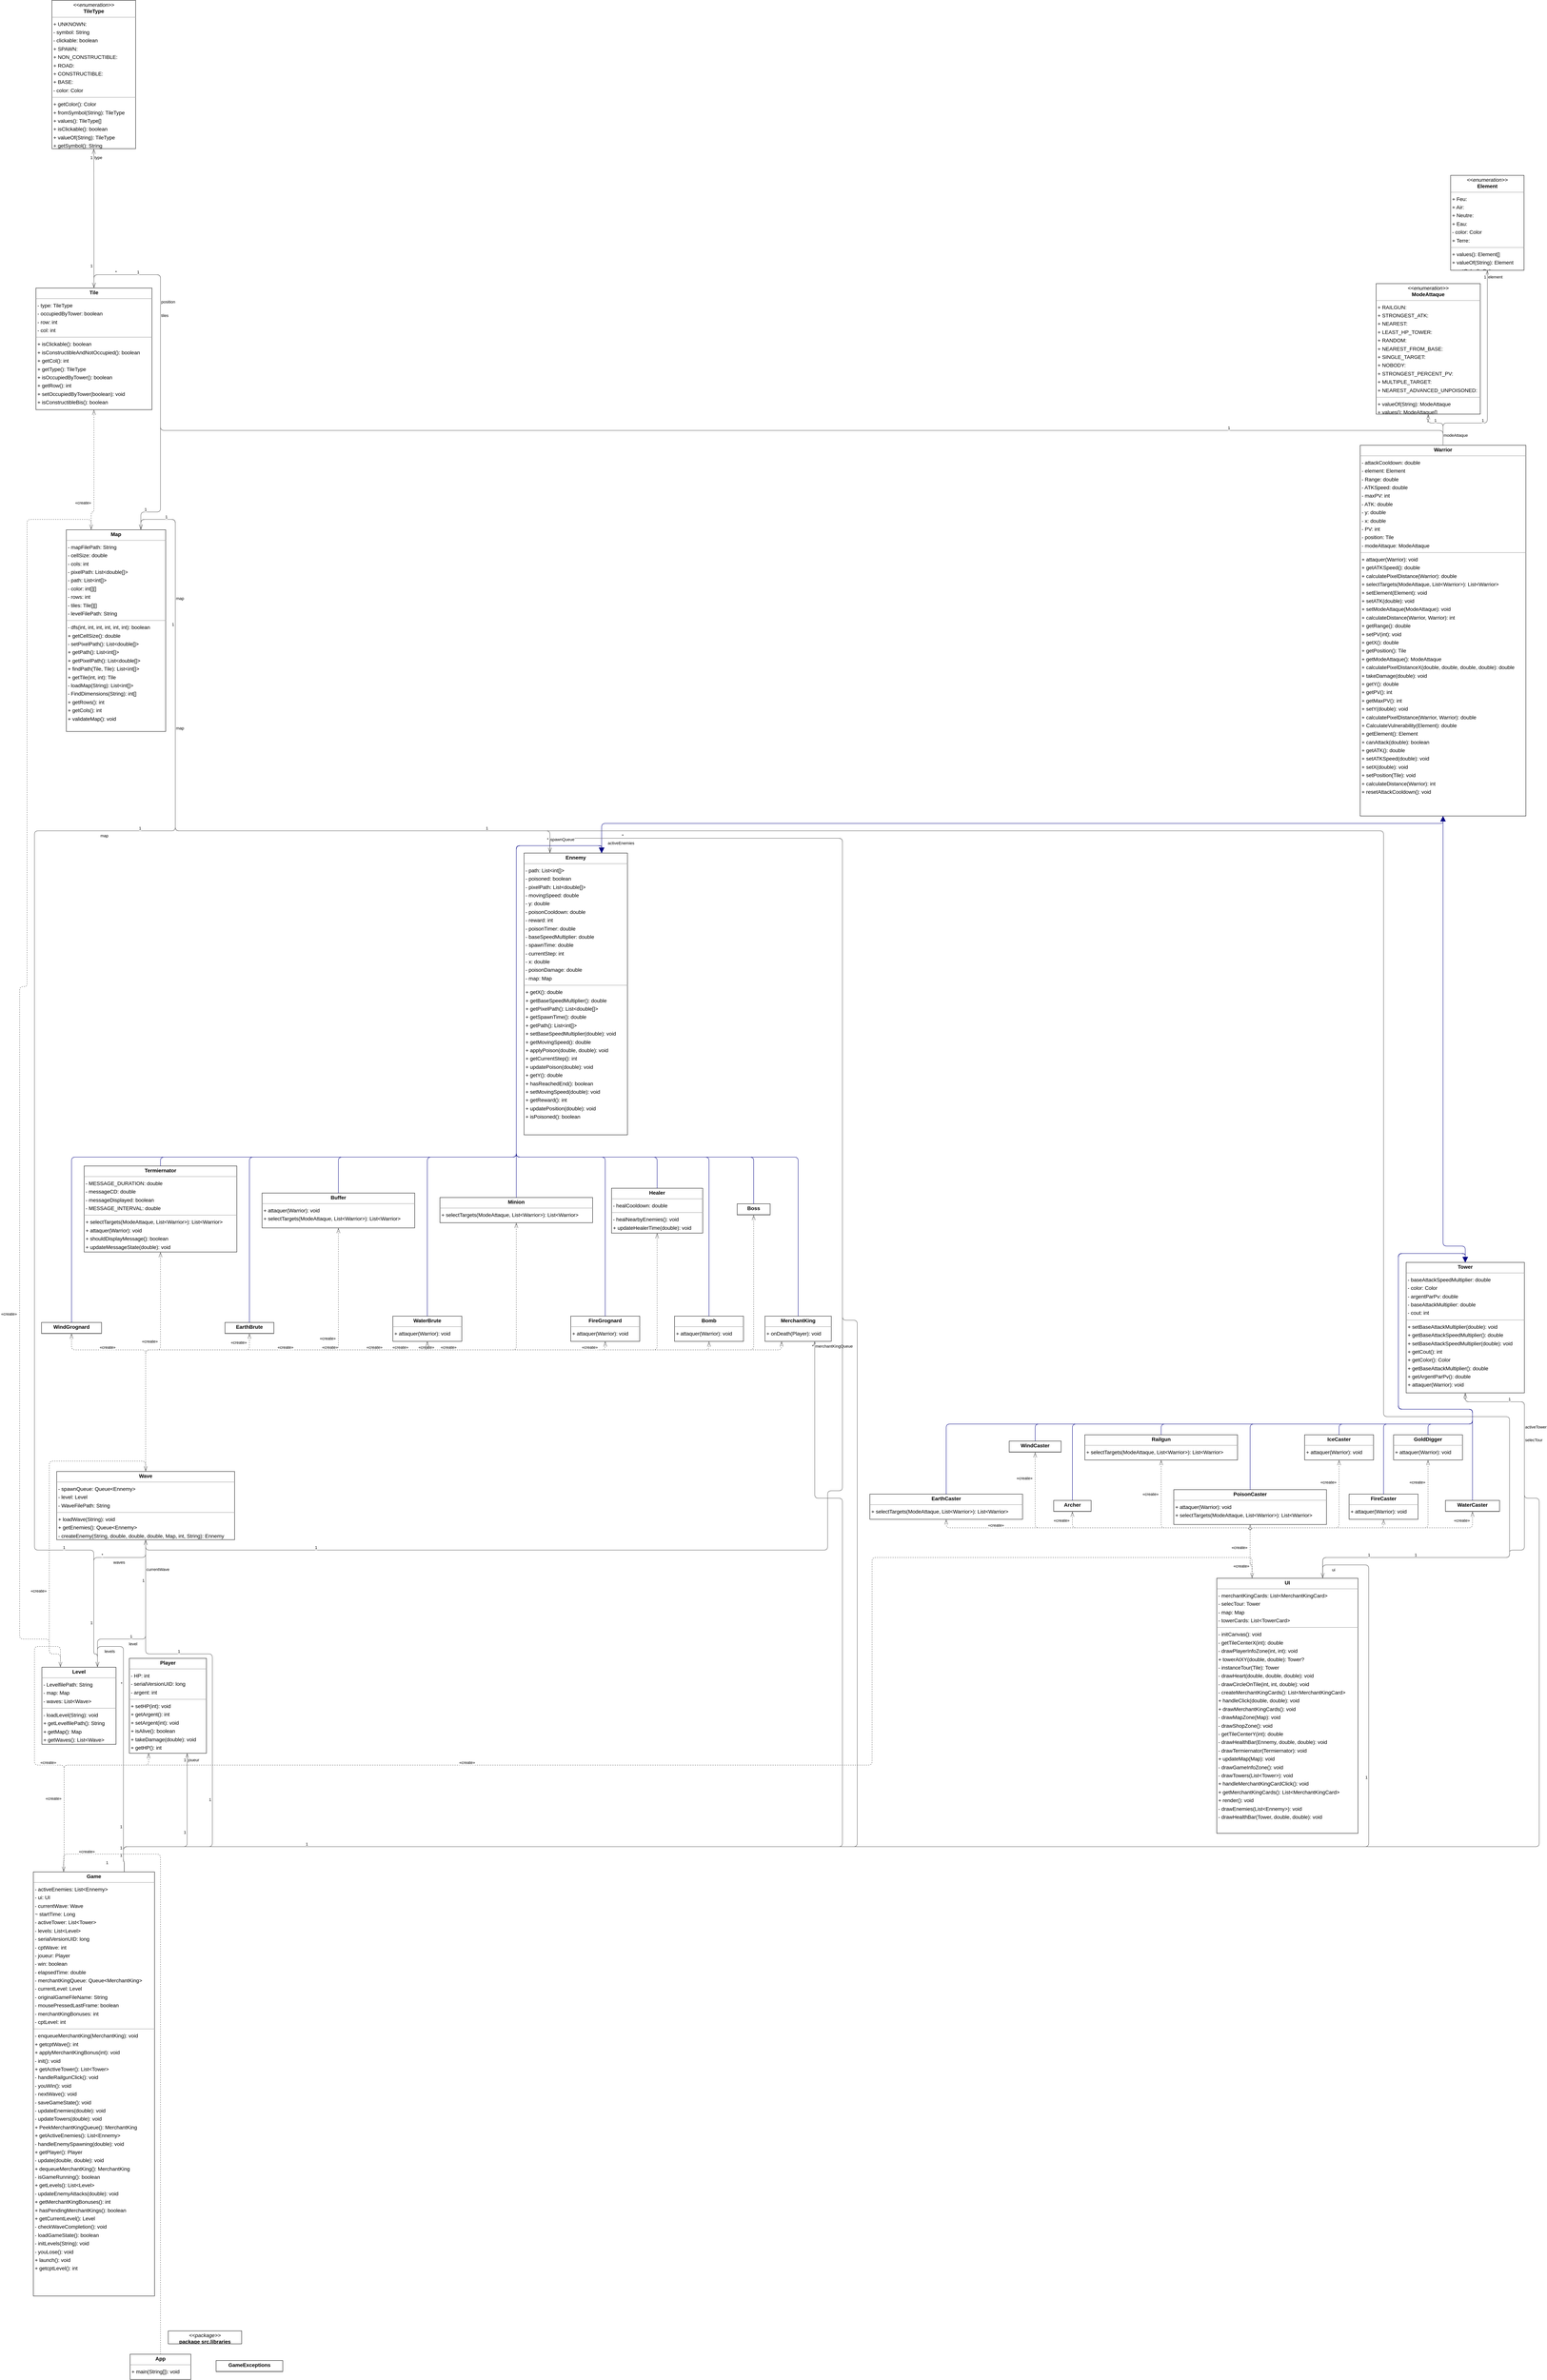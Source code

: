 <mxGraphModel dx="0" dy="0" grid="1" gridSize="10" guides="1" tooltips="1" connect="1" arrows="1" fold="1" page="0" pageScale="1" background="none" math="0" shadow="0">
  <root>
    <mxCell id="0" />
    <mxCell id="1" parent="0" />
    <mxCell id="node13" parent="1" vertex="1" value="&lt;p style=&quot;margin:0px;margin-top:4px;text-align:center;&quot;&gt;&lt;b&gt;App&lt;/b&gt;&lt;/p&gt;&lt;hr size=&quot;1&quot;/&gt;&lt;p style=&quot;margin:0 0 0 4px;line-height:1.6;&quot;&gt;+ main(String[]): void&lt;/p&gt;" style="verticalAlign=top;align=left;overflow=fill;fontSize=14;fontFamily=Helvetica;html=1;rounded=0;shadow=0;comic=0;labelBackgroundColor=none;strokeWidth=1;">
      <mxGeometry x="22" y="5777" width="164" height="68" as="geometry" />
    </mxCell>
    <mxCell id="node22" parent="1" vertex="1" value="&lt;p style=&quot;margin:0px;margin-top:4px;text-align:center;&quot;&gt;&lt;b&gt;Archer&lt;/b&gt;&lt;/p&gt;&lt;hr size=&quot;1&quot;/&gt;" style="verticalAlign=top;align=left;overflow=fill;fontSize=14;fontFamily=Helvetica;html=1;rounded=0;shadow=0;comic=0;labelBackgroundColor=none;strokeWidth=1;">
      <mxGeometry x="2514" y="3474" width="101" height="30" as="geometry" />
    </mxCell>
    <mxCell id="node10" parent="1" vertex="1" value="&lt;p style=&quot;margin:0px;margin-top:4px;text-align:center;&quot;&gt;&lt;b&gt;Bomb&lt;/b&gt;&lt;/p&gt;&lt;hr size=&quot;1&quot;/&gt;&lt;p style=&quot;margin:0 0 0 4px;line-height:1.6;&quot;&gt;+ attaquer(Warrior): void&lt;/p&gt;" style="verticalAlign=top;align=left;overflow=fill;fontSize=14;fontFamily=Helvetica;html=1;rounded=0;shadow=0;comic=0;labelBackgroundColor=none;strokeWidth=1;">
      <mxGeometry x="1491" y="2977" width="186" height="68" as="geometry" />
    </mxCell>
    <mxCell id="node8" parent="1" vertex="1" value="&lt;p style=&quot;margin:0px;margin-top:4px;text-align:center;&quot;&gt;&lt;b&gt;Boss&lt;/b&gt;&lt;/p&gt;&lt;hr size=&quot;1&quot;/&gt;" style="verticalAlign=top;align=left;overflow=fill;fontSize=14;fontFamily=Helvetica;html=1;rounded=0;shadow=0;comic=0;labelBackgroundColor=none;strokeWidth=1;">
      <mxGeometry x="1660" y="2674" width="89" height="30" as="geometry" />
    </mxCell>
    <mxCell id="node26" parent="1" vertex="1" value="&lt;p style=&quot;margin:0px;margin-top:4px;text-align:center;&quot;&gt;&lt;b&gt;Buffer&lt;/b&gt;&lt;/p&gt;&lt;hr size=&quot;1&quot;/&gt;&lt;p style=&quot;margin:0 0 0 4px;line-height:1.6;&quot;&gt;+ attaquer(Warrior): void&lt;br/&gt;+ selectTargets(ModeAttaque, List&amp;lt;Warrior&amp;gt;): List&amp;lt;Warrior&amp;gt;&lt;/p&gt;" style="verticalAlign=top;align=left;overflow=fill;fontSize=14;fontFamily=Helvetica;html=1;rounded=0;shadow=0;comic=0;labelBackgroundColor=none;strokeWidth=1;">
      <mxGeometry x="378" y="2645" width="412" height="94" as="geometry" />
    </mxCell>
    <mxCell id="node34" parent="1" vertex="1" value="&lt;p style=&quot;margin:0px;margin-top:4px;text-align:center;&quot;&gt;&lt;b&gt;EarthBrute&lt;/b&gt;&lt;/p&gt;&lt;hr size=&quot;1&quot;/&gt;" style="verticalAlign=top;align=left;overflow=fill;fontSize=14;fontFamily=Helvetica;html=1;rounded=0;shadow=0;comic=0;labelBackgroundColor=none;strokeWidth=1;">
      <mxGeometry x="278" y="2994" width="132" height="30" as="geometry" />
    </mxCell>
    <mxCell id="node25" parent="1" vertex="1" value="&lt;p style=&quot;margin:0px;margin-top:4px;text-align:center;&quot;&gt;&lt;b&gt;EarthCaster&lt;/b&gt;&lt;/p&gt;&lt;hr size=&quot;1&quot;/&gt;&lt;p style=&quot;margin:0 0 0 4px;line-height:1.6;&quot;&gt;+ selectTargets(ModeAttaque, List&amp;lt;Warrior&amp;gt;): List&amp;lt;Warrior&amp;gt;&lt;/p&gt;" style="verticalAlign=top;align=left;overflow=fill;fontSize=14;fontFamily=Helvetica;html=1;rounded=0;shadow=0;comic=0;labelBackgroundColor=none;strokeWidth=1;">
      <mxGeometry x="2018" y="3457" width="412" height="68" as="geometry" />
    </mxCell>
    <mxCell id="node5" parent="1" vertex="1" value="&lt;p style=&quot;margin:0px;margin-top:4px;text-align:center;&quot;&gt;&lt;i&gt;&amp;lt;&amp;lt;enumeration&amp;gt;&amp;gt;&lt;/i&gt;&lt;br/&gt;&lt;b&gt;Element&lt;/b&gt;&lt;/p&gt;&lt;hr size=&quot;1&quot;/&gt;&lt;p style=&quot;margin:0 0 0 4px;line-height:1.6;&quot;&gt;+ Feu: &lt;br/&gt;+ Air: &lt;br/&gt;+ Neutre: &lt;br/&gt;+ Eau: &lt;br/&gt;- color: Color&lt;br/&gt;+ Terre: &lt;/p&gt;&lt;hr size=&quot;1&quot;/&gt;&lt;p style=&quot;margin:0 0 0 4px;line-height:1.6;&quot;&gt;+ values(): Element[]&lt;br/&gt;+ valueOf(String): Element&lt;br/&gt;+ getColor(): Color&lt;/p&gt;" style="verticalAlign=top;align=left;overflow=fill;fontSize=14;fontFamily=Helvetica;html=1;rounded=0;shadow=0;comic=0;labelBackgroundColor=none;strokeWidth=1;">
      <mxGeometry x="3585" y="-100" width="198" height="256" as="geometry" />
    </mxCell>
    <mxCell id="node2" parent="1" vertex="1" value="&lt;p style=&quot;margin:0px;margin-top:4px;text-align:center;&quot;&gt;&lt;b&gt;Ennemy&lt;/b&gt;&lt;/p&gt;&lt;hr size=&quot;1&quot;/&gt;&lt;p style=&quot;margin:0 0 0 4px;line-height:1.6;&quot;&gt;- path: List&amp;lt;int[]&amp;gt;&lt;br/&gt;- poisoned: boolean&lt;br/&gt;- pixelPath: List&amp;lt;double[]&amp;gt;&lt;br/&gt;- movingSpeed: double&lt;br/&gt;- y: double&lt;br/&gt;- poisonCooldown: double&lt;br/&gt;- reward: int&lt;br/&gt;- poisonTimer: double&lt;br/&gt;- baseSpeedMultiplier: double&lt;br/&gt;- spawnTime: double&lt;br/&gt;- currentStep: int&lt;br/&gt;- x: double&lt;br/&gt;- poisonDamage: double&lt;br/&gt;- map: Map&lt;/p&gt;&lt;hr size=&quot;1&quot;/&gt;&lt;p style=&quot;margin:0 0 0 4px;line-height:1.6;&quot;&gt;+ getX(): double&lt;br/&gt;+ getBaseSpeedMultiplier(): double&lt;br/&gt;+ getPixelPath(): List&amp;lt;double[]&amp;gt;&lt;br/&gt;+ getSpawnTime(): double&lt;br/&gt;+ getPath(): List&amp;lt;int[]&amp;gt;&lt;br/&gt;+ setBaseSpeedMultiplier(double): void&lt;br/&gt;+ getMovingSpeed(): double&lt;br/&gt;+ applyPoison(double, double): void&lt;br/&gt;+ getCurrentStep(): int&lt;br/&gt;+ updatePoison(double): void&lt;br/&gt;+ getY(): double&lt;br/&gt;+ hasReachedEnd(): boolean&lt;br/&gt;+ setMovingSpeed(double): void&lt;br/&gt;+ getReward(): int&lt;br/&gt;+ updatePosition(double): void&lt;br/&gt;+ isPoisoned(): boolean&lt;/p&gt;" style="verticalAlign=top;align=left;overflow=fill;fontSize=14;fontFamily=Helvetica;html=1;rounded=0;shadow=0;comic=0;labelBackgroundColor=none;strokeWidth=1;">
      <mxGeometry x="1085" y="1728" width="279" height="760" as="geometry" />
    </mxCell>
    <mxCell id="node15" parent="1" vertex="1" value="&lt;p style=&quot;margin:0px;margin-top:4px;text-align:center;&quot;&gt;&lt;b&gt;FireCaster&lt;/b&gt;&lt;/p&gt;&lt;hr size=&quot;1&quot;/&gt;&lt;p style=&quot;margin:0 0 0 4px;line-height:1.6;&quot;&gt;+ attaquer(Warrior): void&lt;/p&gt;" style="verticalAlign=top;align=left;overflow=fill;fontSize=14;fontFamily=Helvetica;html=1;rounded=0;shadow=0;comic=0;labelBackgroundColor=none;strokeWidth=1;">
      <mxGeometry x="3311" y="3457" width="186" height="68" as="geometry" />
    </mxCell>
    <mxCell id="node28" parent="1" vertex="1" value="&lt;p style=&quot;margin:0px;margin-top:4px;text-align:center;&quot;&gt;&lt;b&gt;FireGrognard&lt;/b&gt;&lt;/p&gt;&lt;hr size=&quot;1&quot;/&gt;&lt;p style=&quot;margin:0 0 0 4px;line-height:1.6;&quot;&gt;+ attaquer(Warrior): void&lt;/p&gt;" style="verticalAlign=top;align=left;overflow=fill;fontSize=14;fontFamily=Helvetica;html=1;rounded=0;shadow=0;comic=0;labelBackgroundColor=none;strokeWidth=1;">
      <mxGeometry x="1211" y="2977" width="186" height="68" as="geometry" />
    </mxCell>
    <mxCell id="node27" parent="1" vertex="1" value="&lt;p style=&quot;margin:0px;margin-top:4px;text-align:center;&quot;&gt;&lt;b&gt;Game&lt;/b&gt;&lt;/p&gt;&lt;hr size=&quot;1&quot;/&gt;&lt;p style=&quot;margin:0 0 0 4px;line-height:1.6;&quot;&gt;- activeEnemies: List&amp;lt;Ennemy&amp;gt;&lt;br/&gt;- ui: UI&lt;br/&gt;- currentWave: Wave&lt;br/&gt;~ startTime: Long&lt;br/&gt;- activeTower: List&amp;lt;Tower&amp;gt;&lt;br/&gt;- levels: List&amp;lt;Level&amp;gt;&lt;br/&gt;- serialVersionUID: long&lt;br/&gt;- cptWave: int&lt;br/&gt;- joueur: Player&lt;br/&gt;- win: boolean&lt;br/&gt;- elapsedTime: double&lt;br/&gt;- merchantKingQueue: Queue&amp;lt;MerchantKing&amp;gt;&lt;br/&gt;- currentLevel: Level&lt;br/&gt;- originalGameFileName: String&lt;br/&gt;- mousePressedLastFrame: boolean&lt;br/&gt;- merchantKingBonuses: int&lt;br/&gt;- cptLevel: int&lt;/p&gt;&lt;hr size=&quot;1&quot;/&gt;&lt;p style=&quot;margin:0 0 0 4px;line-height:1.6;&quot;&gt;- enqueueMerchantKing(MerchantKing): void&lt;br/&gt;+ getcptWave(): int&lt;br/&gt;+ applyMerchantKingBonus(int): void&lt;br/&gt;- init(): void&lt;br/&gt;+ getActiveTower(): List&amp;lt;Tower&amp;gt;&lt;br/&gt;- handleRailgunClick(): void&lt;br/&gt;- youWin(): void&lt;br/&gt;- nextWave(): void&lt;br/&gt;- saveGameState(): void&lt;br/&gt;- updateEnemies(double): void&lt;br/&gt;- updateTowers(double): void&lt;br/&gt;+ PeekMerchantKingQueue(): MerchantKing&lt;br/&gt;+ getActiveEnemies(): List&amp;lt;Ennemy&amp;gt;&lt;br/&gt;- handleEnemySpawning(double): void&lt;br/&gt;+ getPlayer(): Player&lt;br/&gt;- update(double, double): void&lt;br/&gt;+ dequeueMerchantKing(): MerchantKing&lt;br/&gt;- isGameRunning(): boolean&lt;br/&gt;+ getLevels(): List&amp;lt;Level&amp;gt;&lt;br/&gt;- updateEnemyAttacks(double): void&lt;br/&gt;+ getMerchantKingBonuses(): int&lt;br/&gt;+ hasPendingMerchantKings(): boolean&lt;br/&gt;+ getCurrentLevel(): Level&lt;br/&gt;- checkWaveCompletion(): void&lt;br/&gt;- loadGameState(): boolean&lt;br/&gt;- initLevels(String): void&lt;br/&gt;- youLose(): void&lt;br/&gt;+ launch(): void&lt;br/&gt;+ getcptLevel(): int&lt;/p&gt;" style="verticalAlign=top;align=left;overflow=fill;fontSize=14;fontFamily=Helvetica;html=1;rounded=0;shadow=0;comic=0;labelBackgroundColor=none;strokeWidth=1;">
      <mxGeometry x="-239" y="4476" width="327" height="1144" as="geometry" />
    </mxCell>
    <mxCell id="node6" parent="1" vertex="1" value="&lt;p style=&quot;margin:0px;margin-top:4px;text-align:center;&quot;&gt;&lt;b&gt;GameExceptions&lt;/b&gt;&lt;/p&gt;&lt;hr size=&quot;1&quot;/&gt;" style="verticalAlign=top;align=left;overflow=fill;fontSize=14;fontFamily=Helvetica;html=1;rounded=0;shadow=0;comic=0;labelBackgroundColor=none;strokeWidth=1;">
      <mxGeometry x="254" y="5794" width="180" height="30" as="geometry" />
    </mxCell>
    <mxCell id="node3" parent="1" vertex="1" value="&lt;p style=&quot;margin:0px;margin-top:4px;text-align:center;&quot;&gt;&lt;b&gt;GoldDigger&lt;/b&gt;&lt;/p&gt;&lt;hr size=&quot;1&quot;/&gt;&lt;p style=&quot;margin:0 0 0 4px;line-height:1.6;&quot;&gt;+ attaquer(Warrior): void&lt;/p&gt;" style="verticalAlign=top;align=left;overflow=fill;fontSize=14;fontFamily=Helvetica;html=1;rounded=0;shadow=0;comic=0;labelBackgroundColor=none;strokeWidth=1;">
      <mxGeometry x="3431" y="3297" width="186" height="68" as="geometry" />
    </mxCell>
    <mxCell id="node23" parent="1" vertex="1" value="&lt;p style=&quot;margin:0px;margin-top:4px;text-align:center;&quot;&gt;&lt;b&gt;Healer&lt;/b&gt;&lt;/p&gt;&lt;hr size=&quot;1&quot;/&gt;&lt;p style=&quot;margin:0 0 0 4px;line-height:1.6;&quot;&gt;- healCooldown: double&lt;/p&gt;&lt;hr size=&quot;1&quot;/&gt;&lt;p style=&quot;margin:0 0 0 4px;line-height:1.6;&quot;&gt;- healNearbyEnemies(): void&lt;br/&gt;+ updateHealerTime(double): void&lt;/p&gt;" style="verticalAlign=top;align=left;overflow=fill;fontSize=14;fontFamily=Helvetica;html=1;rounded=0;shadow=0;comic=0;labelBackgroundColor=none;strokeWidth=1;">
      <mxGeometry x="1321" y="2632" width="246" height="121" as="geometry" />
    </mxCell>
    <mxCell id="node4" parent="1" vertex="1" value="&lt;p style=&quot;margin:0px;margin-top:4px;text-align:center;&quot;&gt;&lt;b&gt;IceCaster&lt;/b&gt;&lt;/p&gt;&lt;hr size=&quot;1&quot;/&gt;&lt;p style=&quot;margin:0 0 0 4px;line-height:1.6;&quot;&gt;+ attaquer(Warrior): void&lt;/p&gt;" style="verticalAlign=top;align=left;overflow=fill;fontSize=14;fontFamily=Helvetica;html=1;rounded=0;shadow=0;comic=0;labelBackgroundColor=none;strokeWidth=1;">
      <mxGeometry x="3191" y="3297" width="186" height="68" as="geometry" />
    </mxCell>
    <mxCell id="node16" parent="1" vertex="1" value="&lt;p style=&quot;margin:0px;margin-top:4px;text-align:center;&quot;&gt;&lt;b&gt;Level&lt;/b&gt;&lt;/p&gt;&lt;hr size=&quot;1&quot;/&gt;&lt;p style=&quot;margin:0 0 0 4px;line-height:1.6;&quot;&gt;- LevelfilePath: String&lt;br/&gt;- map: Map&lt;br/&gt;- waves: List&amp;lt;Wave&amp;gt;&lt;/p&gt;&lt;hr size=&quot;1&quot;/&gt;&lt;p style=&quot;margin:0 0 0 4px;line-height:1.6;&quot;&gt;- loadLevel(String): void&lt;br/&gt;+ getLevelfilePath(): String&lt;br/&gt;+ getMap(): Map&lt;br/&gt;+ getWaves(): List&amp;lt;Wave&amp;gt;&lt;/p&gt;" style="verticalAlign=top;align=left;overflow=fill;fontSize=14;fontFamily=Helvetica;html=1;rounded=0;shadow=0;comic=0;labelBackgroundColor=none;strokeWidth=1;">
      <mxGeometry x="-216" y="3924" width="200" height="208" as="geometry" />
    </mxCell>
    <mxCell id="node30" parent="1" vertex="1" value="&lt;p style=&quot;margin:0px;margin-top:4px;text-align:center;&quot;&gt;&lt;b&gt;Map&lt;/b&gt;&lt;/p&gt;&lt;hr size=&quot;1&quot;/&gt;&lt;p style=&quot;margin:0 0 0 4px;line-height:1.6;&quot;&gt;- mapFilePath: String&lt;br/&gt;- cellSize: double&lt;br/&gt;- cols: int&lt;br/&gt;- pixelPath: List&amp;lt;double[]&amp;gt;&lt;br/&gt;- path: List&amp;lt;int[]&amp;gt;&lt;br/&gt;- color: int[][]&lt;br/&gt;- rows: int&lt;br/&gt;- tiles: Tile[][]&lt;br/&gt;- levelFilePath: String&lt;/p&gt;&lt;hr size=&quot;1&quot;/&gt;&lt;p style=&quot;margin:0 0 0 4px;line-height:1.6;&quot;&gt;- dfs(int, int, int, int, int, int): boolean&lt;br/&gt;+ getCellSize(): double&lt;br/&gt;- setPixelPath(): List&amp;lt;double[]&amp;gt;&lt;br/&gt;+ getPath(): List&amp;lt;int[]&amp;gt;&lt;br/&gt;+ getPixelPath(): List&amp;lt;double[]&amp;gt;&lt;br/&gt;+ findPath(Tile, Tile): List&amp;lt;int[]&amp;gt;&lt;br/&gt;+ getTile(int, int): Tile&lt;br/&gt;- loadMap(String): List&amp;lt;int[]&amp;gt;&lt;br/&gt;- FindDimensions(String): int[]&lt;br/&gt;+ getRows(): int&lt;br/&gt;+ getCols(): int&lt;br/&gt;+ validateMap(): void&lt;/p&gt;" style="verticalAlign=top;align=left;overflow=fill;fontSize=14;fontFamily=Helvetica;html=1;rounded=0;shadow=0;comic=0;labelBackgroundColor=none;strokeWidth=1;">
      <mxGeometry x="-150" y="856" width="268" height="544" as="geometry" />
    </mxCell>
    <mxCell id="node29" parent="1" vertex="1" value="&lt;p style=&quot;margin:0px;margin-top:4px;text-align:center;&quot;&gt;&lt;b&gt;MerchantKing&lt;/b&gt;&lt;/p&gt;&lt;hr size=&quot;1&quot;/&gt;&lt;p style=&quot;margin:0 0 0 4px;line-height:1.6;&quot;&gt;+ onDeath(Player): void&lt;/p&gt;" style="verticalAlign=top;align=left;overflow=fill;fontSize=14;fontFamily=Helvetica;html=1;rounded=0;shadow=0;comic=0;labelBackgroundColor=none;strokeWidth=1;">
      <mxGeometry x="1735" y="2977" width="179" height="68" as="geometry" />
    </mxCell>
    <mxCell id="node11" parent="1" vertex="1" value="&lt;p style=&quot;margin:0px;margin-top:4px;text-align:center;&quot;&gt;&lt;b&gt;Minion&lt;/b&gt;&lt;/p&gt;&lt;hr size=&quot;1&quot;/&gt;&lt;p style=&quot;margin:0 0 0 4px;line-height:1.6;&quot;&gt;+ selectTargets(ModeAttaque, List&amp;lt;Warrior&amp;gt;): List&amp;lt;Warrior&amp;gt;&lt;/p&gt;" style="verticalAlign=top;align=left;overflow=fill;fontSize=14;fontFamily=Helvetica;html=1;rounded=0;shadow=0;comic=0;labelBackgroundColor=none;strokeWidth=1;">
      <mxGeometry x="858" y="2657" width="412" height="68" as="geometry" />
    </mxCell>
    <mxCell id="node24" parent="1" vertex="1" value="&lt;p style=&quot;margin:0px;margin-top:4px;text-align:center;&quot;&gt;&lt;i&gt;&amp;lt;&amp;lt;enumeration&amp;gt;&amp;gt;&lt;/i&gt;&lt;br/&gt;&lt;b&gt;ModeAttaque&lt;/b&gt;&lt;/p&gt;&lt;hr size=&quot;1&quot;/&gt;&lt;p style=&quot;margin:0 0 0 4px;line-height:1.6;&quot;&gt;+ RAILGUN: &lt;br/&gt;+ STRONGEST_ATK: &lt;br/&gt;+ NEAREST: &lt;br/&gt;+ LEAST_HP_TOWER: &lt;br/&gt;+ RANDOM: &lt;br/&gt;+ NEAREST_FROM_BASE: &lt;br/&gt;+ SINGLE_TARGET: &lt;br/&gt;+ NOBODY: &lt;br/&gt;+ STRONGEST_PERCENT_PV: &lt;br/&gt;+ MULTIPLE_TARGET: &lt;br/&gt;+ NEAREST_ADVANCED_UNPOISONED: &lt;/p&gt;&lt;hr size=&quot;1&quot;/&gt;&lt;p style=&quot;margin:0 0 0 4px;line-height:1.6;&quot;&gt;+ valueOf(String): ModeAttaque&lt;br/&gt;+ values(): ModeAttaque[]&lt;/p&gt;" style="verticalAlign=top;align=left;overflow=fill;fontSize=14;fontFamily=Helvetica;html=1;rounded=0;shadow=0;comic=0;labelBackgroundColor=none;strokeWidth=1;">
      <mxGeometry x="3384" y="192" width="281" height="352" as="geometry" />
    </mxCell>
    <mxCell id="node12" parent="1" vertex="1" value="&lt;p style=&quot;margin:0px;margin-top:4px;text-align:center;&quot;&gt;&lt;b&gt;Player&lt;/b&gt;&lt;/p&gt;&lt;hr size=&quot;1&quot;/&gt;&lt;p style=&quot;margin:0 0 0 4px;line-height:1.6;&quot;&gt;- HP: int&lt;br/&gt;- serialVersionUID: long&lt;br/&gt;- argent: int&lt;/p&gt;&lt;hr size=&quot;1&quot;/&gt;&lt;p style=&quot;margin:0 0 0 4px;line-height:1.6;&quot;&gt;+ setHP(int): void&lt;br/&gt;+ getArgent(): int&lt;br/&gt;+ setArgent(int): void&lt;br/&gt;+ isAlive(): boolean&lt;br/&gt;+ takeDamage(double): void&lt;br/&gt;+ getHP(): int&lt;/p&gt;" style="verticalAlign=top;align=left;overflow=fill;fontSize=14;fontFamily=Helvetica;html=1;rounded=0;shadow=0;comic=0;labelBackgroundColor=none;strokeWidth=1;">
      <mxGeometry x="20" y="3900" width="208" height="256" as="geometry" />
    </mxCell>
    <mxCell id="node31" parent="1" vertex="1" value="&lt;p style=&quot;margin:0px;margin-top:4px;text-align:center;&quot;&gt;&lt;b&gt;PoisonCaster&lt;/b&gt;&lt;/p&gt;&lt;hr size=&quot;1&quot;/&gt;&lt;p style=&quot;margin:0 0 0 4px;line-height:1.6;&quot;&gt;+ attaquer(Warrior): void&lt;br/&gt;+ selectTargets(ModeAttaque, List&amp;lt;Warrior&amp;gt;): List&amp;lt;Warrior&amp;gt;&lt;/p&gt;" style="verticalAlign=top;align=left;overflow=fill;fontSize=14;fontFamily=Helvetica;html=1;rounded=0;shadow=0;comic=0;labelBackgroundColor=none;strokeWidth=1;">
      <mxGeometry x="2838" y="3445" width="412" height="94" as="geometry" />
    </mxCell>
    <mxCell id="node32" parent="1" vertex="1" value="&lt;p style=&quot;margin:0px;margin-top:4px;text-align:center;&quot;&gt;&lt;b&gt;Railgun&lt;/b&gt;&lt;/p&gt;&lt;hr size=&quot;1&quot;/&gt;&lt;p style=&quot;margin:0 0 0 4px;line-height:1.6;&quot;&gt;+ selectTargets(ModeAttaque, List&amp;lt;Warrior&amp;gt;): List&amp;lt;Warrior&amp;gt;&lt;/p&gt;" style="verticalAlign=top;align=left;overflow=fill;fontSize=14;fontFamily=Helvetica;html=1;rounded=0;shadow=0;comic=0;labelBackgroundColor=none;strokeWidth=1;">
      <mxGeometry x="2598" y="3297" width="412" height="68" as="geometry" />
    </mxCell>
    <mxCell id="node33" parent="1" vertex="1" value="&lt;p style=&quot;margin:0px;margin-top:4px;text-align:center;&quot;&gt;&lt;b&gt;Termiernator&lt;/b&gt;&lt;/p&gt;&lt;hr size=&quot;1&quot;/&gt;&lt;p style=&quot;margin:0 0 0 4px;line-height:1.6;&quot;&gt;- MESSAGE_DURATION: double&lt;br/&gt;- messageCD: double&lt;br/&gt;- messageDisplayed: boolean&lt;br/&gt;- MESSAGE_INTERVAL: double&lt;/p&gt;&lt;hr size=&quot;1&quot;/&gt;&lt;p style=&quot;margin:0 0 0 4px;line-height:1.6;&quot;&gt;+ selectTargets(ModeAttaque, List&amp;lt;Warrior&amp;gt;): List&amp;lt;Warrior&amp;gt;&lt;br/&gt;+ attaquer(Warrior): void&lt;br/&gt;+ shouldDisplayMessage(): boolean&lt;br/&gt;+ updateMessageState(double): void&lt;/p&gt;" style="verticalAlign=top;align=left;overflow=fill;fontSize=14;fontFamily=Helvetica;html=1;rounded=0;shadow=0;comic=0;labelBackgroundColor=none;strokeWidth=1;">
      <mxGeometry x="-102" y="2572" width="412" height="232" as="geometry" />
    </mxCell>
    <mxCell id="node14" parent="1" vertex="1" value="&lt;p style=&quot;margin:0px;margin-top:4px;text-align:center;&quot;&gt;&lt;b&gt;Tile&lt;/b&gt;&lt;/p&gt;&lt;hr size=&quot;1&quot;/&gt;&lt;p style=&quot;margin:0 0 0 4px;line-height:1.6;&quot;&gt;- type: TileType&lt;br/&gt;- occupiedByTower: boolean&lt;br/&gt;- row: int&lt;br/&gt;- col: int&lt;/p&gt;&lt;hr size=&quot;1&quot;/&gt;&lt;p style=&quot;margin:0 0 0 4px;line-height:1.6;&quot;&gt;+ isClickable(): boolean&lt;br/&gt;+ isConstructibleAndNotOccupied(): boolean&lt;br/&gt;+ getCol(): int&lt;br/&gt;+ getType(): TileType&lt;br/&gt;+ isOccupiedByTower(): boolean&lt;br/&gt;+ getRow(): int&lt;br/&gt;+ setOccupiedByTower(boolean): void&lt;br/&gt;+ isConstructibleBis(): boolean&lt;/p&gt;" style="verticalAlign=top;align=left;overflow=fill;fontSize=14;fontFamily=Helvetica;html=1;rounded=0;shadow=0;comic=0;labelBackgroundColor=none;strokeWidth=1;">
      <mxGeometry x="-232" y="204" width="313" height="328" as="geometry" />
    </mxCell>
    <mxCell id="node17" parent="1" vertex="1" value="&lt;p style=&quot;margin:0px;margin-top:4px;text-align:center;&quot;&gt;&lt;i&gt;&amp;lt;&amp;lt;enumeration&amp;gt;&amp;gt;&lt;/i&gt;&lt;br/&gt;&lt;b&gt;TileType&lt;/b&gt;&lt;/p&gt;&lt;hr size=&quot;1&quot;/&gt;&lt;p style=&quot;margin:0 0 0 4px;line-height:1.6;&quot;&gt;+ UNKNOWN: &lt;br/&gt;- symbol: String&lt;br/&gt;- clickable: boolean&lt;br/&gt;+ SPAWN: &lt;br/&gt;+ NON_CONSTRUCTIBLE: &lt;br/&gt;+ ROAD: &lt;br/&gt;+ CONSTRUCTIBLE: &lt;br/&gt;+ BASE: &lt;br/&gt;- color: Color&lt;/p&gt;&lt;hr size=&quot;1&quot;/&gt;&lt;p style=&quot;margin:0 0 0 4px;line-height:1.6;&quot;&gt;+ getColor(): Color&lt;br/&gt;+ fromSymbol(String): TileType&lt;br/&gt;+ values(): TileType[]&lt;br/&gt;+ isClickable(): boolean&lt;br/&gt;+ valueOf(String): TileType&lt;br/&gt;+ getSymbol(): String&lt;/p&gt;" style="verticalAlign=top;align=left;overflow=fill;fontSize=14;fontFamily=Helvetica;html=1;rounded=0;shadow=0;comic=0;labelBackgroundColor=none;strokeWidth=1;">
      <mxGeometry x="-189" y="-572" width="226" height="400" as="geometry" />
    </mxCell>
    <mxCell id="node19" parent="1" vertex="1" value="&lt;p style=&quot;margin:0px;margin-top:4px;text-align:center;&quot;&gt;&lt;b&gt;Tower&lt;/b&gt;&lt;/p&gt;&lt;hr size=&quot;1&quot;/&gt;&lt;p style=&quot;margin:0 0 0 4px;line-height:1.6;&quot;&gt;- baseAttackSpeedMultiplier: double&lt;br/&gt;- color: Color&lt;br/&gt;- argentParPv: double&lt;br/&gt;- baseAttackMultiplier: double&lt;br/&gt;- cout: int&lt;/p&gt;&lt;hr size=&quot;1&quot;/&gt;&lt;p style=&quot;margin:0 0 0 4px;line-height:1.6;&quot;&gt;+ setBaseAttackMultiplier(double): void&lt;br/&gt;+ getBaseAttackSpeedMultiplier(): double&lt;br/&gt;+ setBaseAttackSpeedMultiplier(double): void&lt;br/&gt;+ getCout(): int&lt;br/&gt;+ getColor(): Color&lt;br/&gt;+ getBaseAttackMultiplier(): double&lt;br/&gt;+ getArgentParPv(): double&lt;br/&gt;+ attaquer(Warrior): void&lt;/p&gt;" style="verticalAlign=top;align=left;overflow=fill;fontSize=14;fontFamily=Helvetica;html=1;rounded=0;shadow=0;comic=0;labelBackgroundColor=none;strokeWidth=1;">
      <mxGeometry x="3465" y="2832" width="319" height="352" as="geometry" />
    </mxCell>
    <mxCell id="node18" parent="1" vertex="1" value="&lt;p style=&quot;margin:0px;margin-top:4px;text-align:center;&quot;&gt;&lt;b&gt;UI&lt;/b&gt;&lt;/p&gt;&lt;hr size=&quot;1&quot;/&gt;&lt;p style=&quot;margin:0 0 0 4px;line-height:1.6;&quot;&gt;- merchantKingCards: List&amp;lt;MerchantKingCard&amp;gt;&lt;br/&gt;- selecTour: Tower&lt;br/&gt;- map: Map&lt;br/&gt;- towerCards: List&amp;lt;TowerCard&amp;gt;&lt;/p&gt;&lt;hr size=&quot;1&quot;/&gt;&lt;p style=&quot;margin:0 0 0 4px;line-height:1.6;&quot;&gt;- initCanvas(): void&lt;br/&gt;- getTileCenterX(int): double&lt;br/&gt;- drawPlayerInfoZone(int, int): void&lt;br/&gt;+ towerAtXY(double, double): Tower?&lt;br/&gt;- instanceTour(Tile): Tower&lt;br/&gt;- drawHeart(double, double, double): void&lt;br/&gt;- drawCircleOnTile(int, int, double): void&lt;br/&gt;- createMerchantKingCards(): List&amp;lt;MerchantKingCard&amp;gt;&lt;br/&gt;+ handleClick(double, double): void&lt;br/&gt;+ drawMerchantKingCards(): void&lt;br/&gt;- drawMapZone(Map): void&lt;br/&gt;- drawShopZone(): void&lt;br/&gt;- getTileCenterY(int): double&lt;br/&gt;- drawHealthBar(Ennemy, double, double): void&lt;br/&gt;- drawTermiernator(Termiernator): void&lt;br/&gt;+ updateMap(Map): void&lt;br/&gt;- drawGameInfoZone(): void&lt;br/&gt;- drawTowers(List&amp;lt;Tower&amp;gt;): void&lt;br/&gt;+ handleMerchantKingCardClick(): void&lt;br/&gt;+ getMerchantKingCards(): List&amp;lt;MerchantKingCard&amp;gt;&lt;br/&gt;+ render(): void&lt;br/&gt;- drawEnemies(List&amp;lt;Ennemy&amp;gt;): void&lt;br/&gt;- drawHealthBar(Tower, double, double): void&lt;/p&gt;" style="verticalAlign=top;align=left;overflow=fill;fontSize=14;fontFamily=Helvetica;html=1;rounded=0;shadow=0;comic=0;labelBackgroundColor=none;strokeWidth=1;">
      <mxGeometry x="2954" y="3684" width="381" height="688" as="geometry" />
    </mxCell>
    <mxCell id="node0" parent="1" vertex="1" value="&lt;p style=&quot;margin:0px;margin-top:4px;text-align:center;&quot;&gt;&lt;b&gt;Warrior&lt;/b&gt;&lt;/p&gt;&lt;hr size=&quot;1&quot;/&gt;&lt;p style=&quot;margin:0 0 0 4px;line-height:1.6;&quot;&gt;- attackCooldown: double&lt;br/&gt;- element: Element&lt;br/&gt;- Range: double&lt;br/&gt;- ATKSpeed: double&lt;br/&gt;- maxPV: int&lt;br/&gt;- ATK: double&lt;br/&gt;- y: double&lt;br/&gt;- x: double&lt;br/&gt;- PV: int&lt;br/&gt;- position: Tile&lt;br/&gt;- modeAttaque: ModeAttaque&lt;/p&gt;&lt;hr size=&quot;1&quot;/&gt;&lt;p style=&quot;margin:0 0 0 4px;line-height:1.6;&quot;&gt;+ attaquer(Warrior): void&lt;br/&gt;+ getATKSpeed(): double&lt;br/&gt;+ calculatePixelDistance(Warrior): double&lt;br/&gt;+ selectTargets(ModeAttaque, List&amp;lt;Warrior&amp;gt;): List&amp;lt;Warrior&amp;gt;&lt;br/&gt;+ setElement(Element): void&lt;br/&gt;+ setATK(double): void&lt;br/&gt;+ setModeAttaque(ModeAttaque): void&lt;br/&gt;+ calculateDistance(Warrior, Warrior): int&lt;br/&gt;+ getRange(): double&lt;br/&gt;+ setPV(int): void&lt;br/&gt;+ getX(): double&lt;br/&gt;+ getPosition(): Tile&lt;br/&gt;+ getModeAttaque(): ModeAttaque&lt;br/&gt;+ calculatePixelDistanceX(double, double, double, double): double&lt;br/&gt;+ takeDamage(double): void&lt;br/&gt;+ getY(): double&lt;br/&gt;+ getPV(): int&lt;br/&gt;+ getMaxPV(): int&lt;br/&gt;+ setY(double): void&lt;br/&gt;+ calculatePixelDistance(Warrior, Warrior): double&lt;br/&gt;+ CalculateVulnerability(Element): double&lt;br/&gt;+ getElement(): Element&lt;br/&gt;+ canAttack(double): boolean&lt;br/&gt;+ getATK(): double&lt;br/&gt;+ setATKSpeed(double): void&lt;br/&gt;+ setX(double): void&lt;br/&gt;+ setPosition(Tile): void&lt;br/&gt;+ calculateDistance(Warrior): int&lt;br/&gt;+ resetAttackCooldown(): void&lt;/p&gt;" style="verticalAlign=top;align=left;overflow=fill;fontSize=14;fontFamily=Helvetica;html=1;rounded=0;shadow=0;comic=0;labelBackgroundColor=none;strokeWidth=1;">
      <mxGeometry x="3341" y="628" width="447" height="1000" as="geometry" />
    </mxCell>
    <mxCell id="node7" parent="1" vertex="1" value="&lt;p style=&quot;margin:0px;margin-top:4px;text-align:center;&quot;&gt;&lt;b&gt;WaterBrute&lt;/b&gt;&lt;/p&gt;&lt;hr size=&quot;1&quot;/&gt;&lt;p style=&quot;margin:0 0 0 4px;line-height:1.6;&quot;&gt;+ attaquer(Warrior): void&lt;/p&gt;" style="verticalAlign=top;align=left;overflow=fill;fontSize=14;fontFamily=Helvetica;html=1;rounded=0;shadow=0;comic=0;labelBackgroundColor=none;strokeWidth=1;">
      <mxGeometry x="731" y="2977" width="186" height="68" as="geometry" />
    </mxCell>
    <mxCell id="node1" parent="1" vertex="1" value="&lt;p style=&quot;margin:0px;margin-top:4px;text-align:center;&quot;&gt;&lt;b&gt;WaterCaster&lt;/b&gt;&lt;/p&gt;&lt;hr size=&quot;1&quot;/&gt;" style="verticalAlign=top;align=left;overflow=fill;fontSize=14;fontFamily=Helvetica;html=1;rounded=0;shadow=0;comic=0;labelBackgroundColor=none;strokeWidth=1;">
      <mxGeometry x="3571" y="3474" width="146" height="30" as="geometry" />
    </mxCell>
    <mxCell id="node20" parent="1" vertex="1" value="&lt;p style=&quot;margin:0px;margin-top:4px;text-align:center;&quot;&gt;&lt;b&gt;Wave&lt;/b&gt;&lt;/p&gt;&lt;hr size=&quot;1&quot;/&gt;&lt;p style=&quot;margin:0 0 0 4px;line-height:1.6;&quot;&gt;- spawnQueue: Queue&amp;lt;Ennemy&amp;gt;&lt;br/&gt;- level: Level&lt;br/&gt;- WaveFilePath: String&lt;/p&gt;&lt;hr size=&quot;1&quot;/&gt;&lt;p style=&quot;margin:0 0 0 4px;line-height:1.6;&quot;&gt;+ loadWave(String): void&lt;br/&gt;+ getEnemies(): Queue&amp;lt;Ennemy&amp;gt;&lt;br/&gt;- createEnemy(String, double, double, double, Map, int, String): Ennemy&lt;/p&gt;" style="verticalAlign=top;align=left;overflow=fill;fontSize=14;fontFamily=Helvetica;html=1;rounded=0;shadow=0;comic=0;labelBackgroundColor=none;strokeWidth=1;">
      <mxGeometry x="-176" y="3396" width="480" height="184" as="geometry" />
    </mxCell>
    <mxCell id="node9" parent="1" vertex="1" value="&lt;p style=&quot;margin:0px;margin-top:4px;text-align:center;&quot;&gt;&lt;b&gt;WindCaster&lt;/b&gt;&lt;/p&gt;&lt;hr size=&quot;1&quot;/&gt;" style="verticalAlign=top;align=left;overflow=fill;fontSize=14;fontFamily=Helvetica;html=1;rounded=0;shadow=0;comic=0;labelBackgroundColor=none;strokeWidth=1;">
      <mxGeometry x="2394" y="3314" width="140" height="30" as="geometry" />
    </mxCell>
    <mxCell id="node21" parent="1" vertex="1" value="&lt;p style=&quot;margin:0px;margin-top:4px;text-align:center;&quot;&gt;&lt;b&gt;WindGrognard&lt;/b&gt;&lt;/p&gt;&lt;hr size=&quot;1&quot;/&gt;" style="verticalAlign=top;align=left;overflow=fill;fontSize=14;fontFamily=Helvetica;html=1;rounded=0;shadow=0;comic=0;labelBackgroundColor=none;strokeWidth=1;">
      <mxGeometry x="-217" y="2994" width="162" height="30" as="geometry" />
    </mxCell>
    <mxCell id="node35" parent="1" vertex="1" value="&lt;p style=&quot;margin:0px;margin-top:4px;text-align:center;&quot;&gt;&lt;i&gt;&amp;lt;&amp;lt;package&amp;gt;&amp;gt;&lt;/i&gt;&lt;br/&gt;&lt;b&gt;package  src.libraries&lt;/b&gt;&lt;/p&gt;&lt;hr size=&quot;1&quot;/&gt;" style="verticalAlign=top;align=left;overflow=fill;fontSize=14;fontFamily=Helvetica;html=1;rounded=0;shadow=0;comic=0;labelBackgroundColor=none;strokeWidth=1;">
      <mxGeometry x="125" y="5714" width="198" height="35" as="geometry" />
    </mxCell>
    <mxCell id="edge60" edge="1" value="" parent="1" source="node13" target="node27" style="html=1;rounded=1;edgeStyle=orthogonalEdgeStyle;dashed=1;startArrow=none;endArrow=openThin;endSize=12;strokeColor=#595959;exitX=0.500;exitY=0.001;exitDx=0;exitDy=0;entryX=0.250;entryY=0.000;entryDx=0;entryDy=0;">
      <mxGeometry width="50" height="50" relative="1" as="geometry">
        <Array as="points">
          <mxPoint x="104" y="4428" />
          <mxPoint x="-158" y="4428" />
        </Array>
      </mxGeometry>
    </mxCell>
    <mxCell id="label362" parent="edge60" vertex="1" connectable="0" value="«create»" style="edgeLabel;resizable=0;html=1;align=left;verticalAlign=top;strokeColor=default;">
      <mxGeometry x="-118" y="4408" as="geometry" />
    </mxCell>
    <mxCell id="edge4" edge="1" value="" parent="1" source="node22" target="node19" style="html=1;rounded=1;edgeStyle=orthogonalEdgeStyle;dashed=0;startArrow=none;endArrow=block;endSize=12;strokeColor=#000082;exitX=0.500;exitY=0.001;exitDx=0;exitDy=0;entryX=0.500;entryY=0.000;entryDx=0;entryDy=0;">
      <mxGeometry width="50" height="50" relative="1" as="geometry">
        <Array as="points">
          <mxPoint x="2564" y="3268" />
          <mxPoint x="3644" y="3268" />
          <mxPoint x="3644" y="3228" />
          <mxPoint x="3444" y="3228" />
          <mxPoint x="3444" y="2808" />
          <mxPoint x="3624" y="2808" />
        </Array>
      </mxGeometry>
    </mxCell>
    <mxCell id="edge15" edge="1" value="" parent="1" source="node10" target="node2" style="html=1;rounded=1;edgeStyle=orthogonalEdgeStyle;dashed=0;startArrow=none;endArrow=block;endSize=12;strokeColor=#000082;exitX=0.500;exitY=0.000;exitDx=0;exitDy=0;entryX=0.750;entryY=0.000;entryDx=0;entryDy=0;">
      <mxGeometry width="50" height="50" relative="1" as="geometry">
        <Array as="points">
          <mxPoint x="1584" y="2548" />
          <mxPoint x="1064" y="2548" />
          <mxPoint x="1064" y="1708" />
          <mxPoint x="1294" y="1708" />
        </Array>
      </mxGeometry>
    </mxCell>
    <mxCell id="edge3" edge="1" value="" parent="1" source="node8" target="node2" style="html=1;rounded=1;edgeStyle=orthogonalEdgeStyle;dashed=0;startArrow=none;endArrow=block;endSize=12;strokeColor=#000082;exitX=0.500;exitY=0.001;exitDx=0;exitDy=0;entryX=0.750;entryY=0.000;entryDx=0;entryDy=0;">
      <mxGeometry width="50" height="50" relative="1" as="geometry">
        <Array as="points">
          <mxPoint x="1704" y="2548" />
          <mxPoint x="1064" y="2548" />
          <mxPoint x="1064" y="1708" />
          <mxPoint x="1294" y="1708" />
        </Array>
      </mxGeometry>
    </mxCell>
    <mxCell id="edge2" edge="1" value="" parent="1" source="node26" target="node2" style="html=1;rounded=1;edgeStyle=orthogonalEdgeStyle;dashed=0;startArrow=none;endArrow=block;endSize=12;strokeColor=#000082;exitX=0.500;exitY=0.001;exitDx=0;exitDy=0;entryX=0.750;entryY=0.000;entryDx=0;entryDy=0;">
      <mxGeometry width="50" height="50" relative="1" as="geometry">
        <Array as="points">
          <mxPoint x="584" y="2548" />
          <mxPoint x="1064" y="2548" />
          <mxPoint x="1064" y="1708" />
          <mxPoint x="1294" y="1708" />
        </Array>
      </mxGeometry>
    </mxCell>
    <mxCell id="edge11" edge="1" value="" parent="1" source="node34" target="node2" style="html=1;rounded=1;edgeStyle=orthogonalEdgeStyle;dashed=0;startArrow=none;endArrow=block;endSize=12;strokeColor=#000082;exitX=0.500;exitY=0.001;exitDx=0;exitDy=0;entryX=0.750;entryY=0.000;entryDx=0;entryDy=0;">
      <mxGeometry width="50" height="50" relative="1" as="geometry">
        <Array as="points">
          <mxPoint x="344" y="2548" />
          <mxPoint x="1064" y="2548" />
          <mxPoint x="1064" y="1708" />
          <mxPoint x="1294" y="1708" />
        </Array>
      </mxGeometry>
    </mxCell>
    <mxCell id="edge20" edge="1" value="" parent="1" source="node25" target="node19" style="html=1;rounded=1;edgeStyle=orthogonalEdgeStyle;dashed=0;startArrow=none;endArrow=block;endSize=12;strokeColor=#000082;exitX=0.500;exitY=0.001;exitDx=0;exitDy=0;entryX=0.500;entryY=0.000;entryDx=0;entryDy=0;">
      <mxGeometry width="50" height="50" relative="1" as="geometry">
        <Array as="points">
          <mxPoint x="2224" y="3268" />
          <mxPoint x="3644" y="3268" />
          <mxPoint x="3644" y="3228" />
          <mxPoint x="3444" y="3228" />
          <mxPoint x="3444" y="2808" />
          <mxPoint x="3624" y="2808" />
        </Array>
      </mxGeometry>
    </mxCell>
    <mxCell id="edge55" edge="1" value="" parent="1" source="node2" target="node30" style="html=1;rounded=1;edgeStyle=orthogonalEdgeStyle;dashed=0;startArrow=diamondThinstartSize=12;endArrow=openThin;endSize=12;strokeColor=#595959;exitX=0.250;exitY=0.000;exitDx=0;exitDy=0;entryX=0.750;entryY=0.000;entryDx=0;entryDy=0;">
      <mxGeometry width="50" height="50" relative="1" as="geometry">
        <Array as="points">
          <mxPoint x="1154" y="1668" />
          <mxPoint x="144" y="1668" />
          <mxPoint x="144" y="828" />
          <mxPoint x="51" y="828" />
        </Array>
      </mxGeometry>
    </mxCell>
    <mxCell id="label330" parent="edge55" vertex="1" connectable="0" value="1" style="edgeLabel;resizable=0;html=1;align=left;verticalAlign=top;strokeColor=default;">
      <mxGeometry x="980" y="1648" as="geometry" />
    </mxCell>
    <mxCell id="label334" parent="edge55" vertex="1" connectable="0" value="1" style="edgeLabel;resizable=0;html=1;align=left;verticalAlign=top;strokeColor=default;">
      <mxGeometry x="133" y="1098" as="geometry" />
    </mxCell>
    <mxCell id="label335" parent="edge55" vertex="1" connectable="0" value="map" style="edgeLabel;resizable=0;html=1;align=left;verticalAlign=top;strokeColor=default;">
      <mxGeometry x="144" y="1378" as="geometry" />
    </mxCell>
    <mxCell id="edge7" edge="1" value="" parent="1" source="node2" target="node0" style="html=1;rounded=1;edgeStyle=orthogonalEdgeStyle;dashed=0;startArrow=none;endArrow=block;endSize=12;strokeColor=#000082;exitX=0.750;exitY=0.000;exitDx=0;exitDy=0;entryX=0.500;entryY=1.000;entryDx=0;entryDy=0;">
      <mxGeometry width="50" height="50" relative="1" as="geometry">
        <Array as="points">
          <mxPoint x="1294" y="1648" />
          <mxPoint x="3564" y="1648" />
        </Array>
      </mxGeometry>
    </mxCell>
    <mxCell id="edge9" edge="1" value="" parent="1" source="node15" target="node19" style="html=1;rounded=1;edgeStyle=orthogonalEdgeStyle;dashed=0;startArrow=none;endArrow=block;endSize=12;strokeColor=#000082;exitX=0.500;exitY=0.001;exitDx=0;exitDy=0;entryX=0.500;entryY=0.000;entryDx=0;entryDy=0;">
      <mxGeometry width="50" height="50" relative="1" as="geometry">
        <Array as="points">
          <mxPoint x="3404" y="3268" />
          <mxPoint x="3644" y="3268" />
          <mxPoint x="3644" y="3228" />
          <mxPoint x="3444" y="3228" />
          <mxPoint x="3444" y="2808" />
          <mxPoint x="3624" y="2808" />
        </Array>
      </mxGeometry>
    </mxCell>
    <mxCell id="edge6" edge="1" value="" parent="1" source="node28" target="node2" style="html=1;rounded=1;edgeStyle=orthogonalEdgeStyle;dashed=0;startArrow=none;endArrow=block;endSize=12;strokeColor=#000082;exitX=0.500;exitY=0.000;exitDx=0;exitDy=0;entryX=0.750;entryY=0.000;entryDx=0;entryDy=0;">
      <mxGeometry width="50" height="50" relative="1" as="geometry">
        <Array as="points">
          <mxPoint x="1304" y="2548" />
          <mxPoint x="1064" y="2548" />
          <mxPoint x="1064" y="1708" />
          <mxPoint x="1294" y="1708" />
        </Array>
      </mxGeometry>
    </mxCell>
    <mxCell id="edge56" edge="1" value="" parent="1" source="node27" target="node2" style="html=1;rounded=1;edgeStyle=orthogonalEdgeStyle;dashed=0;startArrow=diamondThinstartSize=12;endArrow=openThin;endSize=12;strokeColor=#595959;exitX=0.750;exitY=0.000;exitDx=0;exitDy=0;entryX=0.250;entryY=0.000;entryDx=0;entryDy=0;">
      <mxGeometry width="50" height="50" relative="1" as="geometry">
        <Array as="points">
          <mxPoint x="6" y="4448" />
          <mxPoint x="4" y="4448" />
          <mxPoint x="4" y="4408" />
          <mxPoint x="1984" y="4408" />
          <mxPoint x="1984" y="2988" />
          <mxPoint x="1944" y="2988" />
          <mxPoint x="1944" y="1688" />
          <mxPoint x="1154" y="1688" />
        </Array>
      </mxGeometry>
    </mxCell>
    <mxCell id="label336" parent="edge56" vertex="1" connectable="0" value="1" style="edgeLabel;resizable=0;html=1;align=left;verticalAlign=top;strokeColor=default;">
      <mxGeometry x="494" y="4388" as="geometry" />
    </mxCell>
    <mxCell id="label340" parent="edge56" vertex="1" connectable="0" value="*" style="edgeLabel;resizable=0;html=1;align=left;verticalAlign=top;strokeColor=default;">
      <mxGeometry x="1347" y="1668" as="geometry" />
    </mxCell>
    <mxCell id="label341" parent="edge56" vertex="1" connectable="0" value="activeEnemies" style="edgeLabel;resizable=0;html=1;align=left;verticalAlign=top;strokeColor=default;">
      <mxGeometry x="1309" y="1688" as="geometry" />
    </mxCell>
    <mxCell id="edge23" edge="1" value="" parent="1" source="node27" target="node16" style="html=1;rounded=1;edgeStyle=orthogonalEdgeStyle;dashed=0;startArrow=diamondThinstartSize=12;endArrow=openThin;endSize=12;strokeColor=#595959;exitX=0.750;exitY=0.000;exitDx=0;exitDy=0;entryX=0.750;entryY=0.000;entryDx=0;entryDy=0;">
      <mxGeometry width="50" height="50" relative="1" as="geometry">
        <Array as="points">
          <mxPoint x="6" y="4448" />
          <mxPoint x="4" y="4448" />
          <mxPoint x="4" y="3868" />
          <mxPoint x="-66" y="3868" />
        </Array>
      </mxGeometry>
    </mxCell>
    <mxCell id="label138" parent="edge23" vertex="1" connectable="0" value="1" style="edgeLabel;resizable=0;html=1;align=left;verticalAlign=top;strokeColor=default;">
      <mxGeometry x="-7" y="4341" as="geometry" />
    </mxCell>
    <mxCell id="label142" parent="edge23" vertex="1" connectable="0" value="*" style="edgeLabel;resizable=0;html=1;align=left;verticalAlign=top;strokeColor=default;">
      <mxGeometry x="-5" y="3955" as="geometry" />
    </mxCell>
    <mxCell id="label143" parent="edge23" vertex="1" connectable="0" value="levels" style="edgeLabel;resizable=0;html=1;align=left;verticalAlign=top;strokeColor=default;">
      <mxGeometry x="-49" y="3868" as="geometry" />
    </mxCell>
    <mxCell id="edge58" edge="1" value="" parent="1" source="node27" target="node16" style="html=1;rounded=1;edgeStyle=orthogonalEdgeStyle;dashed=1;startArrow=none;endArrow=openThin;endSize=12;strokeColor=#595959;exitX=0.250;exitY=0.000;exitDx=0;exitDy=0;entryX=0.250;entryY=0.000;entryDx=0;entryDy=0;">
      <mxGeometry width="50" height="50" relative="1" as="geometry">
        <Array as="points">
          <mxPoint x="-158" y="4448" />
          <mxPoint x="-156" y="4448" />
          <mxPoint x="-156" y="4188" />
          <mxPoint x="-236" y="4188" />
          <mxPoint x="-236" y="3868" />
          <mxPoint x="-166" y="3868" />
        </Array>
      </mxGeometry>
    </mxCell>
    <mxCell id="label350" parent="edge58" vertex="1" connectable="0" value="«create»" style="edgeLabel;resizable=0;html=1;align=left;verticalAlign=top;strokeColor=default;">
      <mxGeometry x="-222" y="4168" as="geometry" />
    </mxCell>
    <mxCell id="edge54" edge="1" value="" parent="1" source="node27" target="node29" style="html=1;rounded=1;edgeStyle=orthogonalEdgeStyle;dashed=0;startArrow=diamondThinstartSize=12;endArrow=openThin;endSize=12;strokeColor=#595959;exitX=0.750;exitY=0.000;exitDx=0;exitDy=0;entryX=0.750;entryY=1.000;entryDx=0;entryDy=0;">
      <mxGeometry width="50" height="50" relative="1" as="geometry">
        <Array as="points">
          <mxPoint x="6" y="4448" />
          <mxPoint x="4" y="4448" />
          <mxPoint x="4" y="4408" />
          <mxPoint x="1944" y="4408" />
          <mxPoint x="1944" y="3468" />
          <mxPoint x="1869" y="3468" />
        </Array>
      </mxGeometry>
    </mxCell>
    <mxCell id="label324" parent="edge54" vertex="1" connectable="0" value="1" style="edgeLabel;resizable=0;html=1;align=left;verticalAlign=top;strokeColor=default;">
      <mxGeometry x="-7" y="4398" as="geometry" />
    </mxCell>
    <mxCell id="label328" parent="edge54" vertex="1" connectable="0" value="*" style="edgeLabel;resizable=0;html=1;align=left;verticalAlign=top;strokeColor=default;">
      <mxGeometry x="1860" y="3045" as="geometry" />
    </mxCell>
    <mxCell id="label329" parent="edge54" vertex="1" connectable="0" value="merchantKingQueue" style="edgeLabel;resizable=0;html=1;align=left;verticalAlign=top;strokeColor=default;">
      <mxGeometry x="1869" y="3045" as="geometry" />
    </mxCell>
    <mxCell id="edge29" edge="1" value="" parent="1" source="node27" target="node12" style="html=1;rounded=1;edgeStyle=orthogonalEdgeStyle;dashed=1;startArrow=none;endArrow=openThin;endSize=12;strokeColor=#595959;exitX=0.250;exitY=0.000;exitDx=0;exitDy=0;entryX=0.250;entryY=1.000;entryDx=0;entryDy=0;">
      <mxGeometry width="50" height="50" relative="1" as="geometry">
        <Array as="points">
          <mxPoint x="-158" y="4448" />
          <mxPoint x="-156" y="4448" />
          <mxPoint x="-156" y="4188" />
          <mxPoint x="72" y="4188" />
        </Array>
      </mxGeometry>
    </mxCell>
    <mxCell id="label176" parent="edge29" vertex="1" connectable="0" value="«create»" style="edgeLabel;resizable=0;html=1;align=left;verticalAlign=top;strokeColor=default;">
      <mxGeometry x="-208" y="4265" as="geometry" />
    </mxCell>
    <mxCell id="edge38" edge="1" value="" parent="1" source="node27" target="node12" style="html=1;rounded=1;edgeStyle=orthogonalEdgeStyle;dashed=0;startArrow=diamondThinstartSize=12;endArrow=openThin;endSize=12;strokeColor=#595959;exitX=0.750;exitY=0.000;exitDx=0;exitDy=0;entryX=0.750;entryY=1.000;entryDx=0;entryDy=0;">
      <mxGeometry width="50" height="50" relative="1" as="geometry">
        <Array as="points">
          <mxPoint x="6" y="4448" />
          <mxPoint x="4" y="4448" />
          <mxPoint x="4" y="4408" />
          <mxPoint x="176" y="4408" />
        </Array>
      </mxGeometry>
    </mxCell>
    <mxCell id="label228" parent="edge38" vertex="1" connectable="0" value="1" style="edgeLabel;resizable=0;html=1;align=left;verticalAlign=top;strokeColor=default;">
      <mxGeometry x="165" y="4356" as="geometry" />
    </mxCell>
    <mxCell id="label232" parent="edge38" vertex="1" connectable="0" value="1" style="edgeLabel;resizable=0;html=1;align=left;verticalAlign=top;strokeColor=default;">
      <mxGeometry x="165" y="4161" as="geometry" />
    </mxCell>
    <mxCell id="label233" parent="edge38" vertex="1" connectable="0" value="joueur" style="edgeLabel;resizable=0;html=1;align=left;verticalAlign=top;strokeColor=default;">
      <mxGeometry x="176" y="4161" as="geometry" />
    </mxCell>
    <mxCell id="edge62" edge="1" value="" parent="1" source="node27" target="node19" style="html=1;rounded=1;edgeStyle=orthogonalEdgeStyle;dashed=0;startArrow=diamondThinstartSize=12;endArrow=openThin;endSize=12;strokeColor=#595959;exitX=0.750;exitY=0.000;exitDx=0;exitDy=0;entryX=0.500;entryY=1.000;entryDx=0;entryDy=0;">
      <mxGeometry width="50" height="50" relative="1" as="geometry">
        <Array as="points">
          <mxPoint x="6" y="4448" />
          <mxPoint x="4" y="4448" />
          <mxPoint x="4" y="4408" />
          <mxPoint x="3824" y="4408" />
          <mxPoint x="3824" y="3468" />
          <mxPoint x="3784" y="3468" />
          <mxPoint x="3784" y="3208" />
          <mxPoint x="3624" y="3208" />
        </Array>
      </mxGeometry>
    </mxCell>
    <mxCell id="label372" parent="edge62" vertex="1" connectable="0" value="1" style="edgeLabel;resizable=0;html=1;align=left;verticalAlign=top;strokeColor=default;">
      <mxGeometry x="-7" y="4418" as="geometry" />
    </mxCell>
    <mxCell id="label376" parent="edge62" vertex="1" connectable="0" value="*" style="edgeLabel;resizable=0;html=1;align=left;verticalAlign=top;strokeColor=default;">
      <mxGeometry x="3620" y="3188" as="geometry" />
    </mxCell>
    <mxCell id="label377" parent="edge62" vertex="1" connectable="0" value="activeTower" style="edgeLabel;resizable=0;html=1;align=left;verticalAlign=top;strokeColor=default;">
      <mxGeometry x="3784" y="3263" as="geometry" />
    </mxCell>
    <mxCell id="edge31" edge="1" value="" parent="1" source="node27" target="node18" style="html=1;rounded=1;edgeStyle=orthogonalEdgeStyle;dashed=0;startArrow=diamondThinstartSize=12;endArrow=openThin;endSize=12;strokeColor=#595959;exitX=0.750;exitY=0.000;exitDx=0;exitDy=0;entryX=0.750;entryY=0.000;entryDx=0;entryDy=0;">
      <mxGeometry width="50" height="50" relative="1" as="geometry">
        <Array as="points">
          <mxPoint x="6" y="4448" />
          <mxPoint x="4" y="4448" />
          <mxPoint x="4" y="4408" />
          <mxPoint x="3364" y="4408" />
          <mxPoint x="3364" y="3648" />
          <mxPoint x="3239" y="3648" />
        </Array>
      </mxGeometry>
    </mxCell>
    <mxCell id="label186" parent="edge31" vertex="1" connectable="0" value="1" style="edgeLabel;resizable=0;html=1;align=left;verticalAlign=top;strokeColor=default;">
      <mxGeometry x="-45" y="4438" as="geometry" />
    </mxCell>
    <mxCell id="label190" parent="edge31" vertex="1" connectable="0" value="1" style="edgeLabel;resizable=0;html=1;align=left;verticalAlign=top;strokeColor=default;">
      <mxGeometry x="3353" y="4208" as="geometry" />
    </mxCell>
    <mxCell id="label191" parent="edge31" vertex="1" connectable="0" value="ui" style="edgeLabel;resizable=0;html=1;align=left;verticalAlign=top;strokeColor=default;">
      <mxGeometry x="3263" y="3648" as="geometry" />
    </mxCell>
    <mxCell id="edge50" edge="1" value="" parent="1" source="node27" target="node18" style="html=1;rounded=1;edgeStyle=orthogonalEdgeStyle;dashed=1;startArrow=none;endArrow=openThin;endSize=12;strokeColor=#595959;exitX=0.250;exitY=0.000;exitDx=0;exitDy=0;entryX=0.250;entryY=0.000;entryDx=0;entryDy=0;">
      <mxGeometry width="50" height="50" relative="1" as="geometry">
        <Array as="points">
          <mxPoint x="-158" y="4448" />
          <mxPoint x="-156" y="4448" />
          <mxPoint x="-156" y="4188" />
          <mxPoint x="2024" y="4188" />
          <mxPoint x="2024" y="3628" />
          <mxPoint x="3049" y="3628" />
        </Array>
      </mxGeometry>
    </mxCell>
    <mxCell id="label302" parent="edge50" vertex="1" connectable="0" value="«create»" style="edgeLabel;resizable=0;html=1;align=left;verticalAlign=top;strokeColor=default;">
      <mxGeometry x="908" y="4168" as="geometry" />
    </mxCell>
    <mxCell id="edge65" edge="1" value="" parent="1" source="node27" target="node20" style="html=1;rounded=1;edgeStyle=orthogonalEdgeStyle;dashed=0;startArrow=diamondThinstartSize=12;endArrow=openThin;endSize=12;strokeColor=#595959;exitX=0.750;exitY=0.000;exitDx=0;exitDy=0;entryX=0.500;entryY=1.000;entryDx=0;entryDy=0;">
      <mxGeometry width="50" height="50" relative="1" as="geometry">
        <Array as="points">
          <mxPoint x="6" y="4448" />
          <mxPoint x="4" y="4448" />
          <mxPoint x="4" y="4408" />
          <mxPoint x="244" y="4408" />
          <mxPoint x="244" y="3888" />
          <mxPoint x="64" y="3888" />
        </Array>
      </mxGeometry>
    </mxCell>
    <mxCell id="label390" parent="edge65" vertex="1" connectable="0" value="1" style="edgeLabel;resizable=0;html=1;align=left;verticalAlign=top;strokeColor=default;">
      <mxGeometry x="233" y="4268" as="geometry" />
    </mxCell>
    <mxCell id="label394" parent="edge65" vertex="1" connectable="0" value="1" style="edgeLabel;resizable=0;html=1;align=left;verticalAlign=top;strokeColor=default;">
      <mxGeometry x="149" y="3868" as="geometry" />
    </mxCell>
    <mxCell id="label395" parent="edge65" vertex="1" connectable="0" value="currentWave" style="edgeLabel;resizable=0;html=1;align=left;verticalAlign=top;strokeColor=default;">
      <mxGeometry x="64" y="3647" as="geometry" />
    </mxCell>
    <mxCell id="edge13" edge="1" value="" parent="1" source="node3" target="node19" style="html=1;rounded=1;edgeStyle=orthogonalEdgeStyle;dashed=0;startArrow=none;endArrow=block;endSize=12;strokeColor=#000082;exitX=0.500;exitY=0.000;exitDx=0;exitDy=0;entryX=0.500;entryY=0.000;entryDx=0;entryDy=0;">
      <mxGeometry width="50" height="50" relative="1" as="geometry">
        <Array as="points">
          <mxPoint x="3524" y="3268" />
          <mxPoint x="3644" y="3268" />
          <mxPoint x="3644" y="3228" />
          <mxPoint x="3444" y="3228" />
          <mxPoint x="3444" y="2808" />
          <mxPoint x="3624" y="2808" />
        </Array>
      </mxGeometry>
    </mxCell>
    <mxCell id="edge1" edge="1" value="" parent="1" source="node23" target="node2" style="html=1;rounded=1;edgeStyle=orthogonalEdgeStyle;dashed=0;startArrow=none;endArrow=block;endSize=12;strokeColor=#000082;exitX=0.500;exitY=0.000;exitDx=0;exitDy=0;entryX=0.750;entryY=0.000;entryDx=0;entryDy=0;">
      <mxGeometry width="50" height="50" relative="1" as="geometry">
        <Array as="points">
          <mxPoint x="1444" y="2548" />
          <mxPoint x="1064" y="2548" />
          <mxPoint x="1064" y="1708" />
          <mxPoint x="1294" y="1708" />
        </Array>
      </mxGeometry>
    </mxCell>
    <mxCell id="edge21" edge="1" value="" parent="1" source="node4" target="node19" style="html=1;rounded=1;edgeStyle=orthogonalEdgeStyle;dashed=0;startArrow=none;endArrow=block;endSize=12;strokeColor=#000082;exitX=0.500;exitY=0.000;exitDx=0;exitDy=0;entryX=0.500;entryY=0.000;entryDx=0;entryDy=0;">
      <mxGeometry width="50" height="50" relative="1" as="geometry">
        <Array as="points">
          <mxPoint x="3284" y="3268" />
          <mxPoint x="3644" y="3268" />
          <mxPoint x="3644" y="3228" />
          <mxPoint x="3444" y="3228" />
          <mxPoint x="3444" y="2808" />
          <mxPoint x="3624" y="2808" />
        </Array>
      </mxGeometry>
    </mxCell>
    <mxCell id="edge32" edge="1" value="" parent="1" source="node16" target="node30" style="html=1;rounded=1;edgeStyle=orthogonalEdgeStyle;dashed=0;startArrow=diamondThinstartSize=12;endArrow=openThin;endSize=12;strokeColor=#595959;exitX=0.750;exitY=0.000;exitDx=0;exitDy=0;entryX=0.750;entryY=0.000;entryDx=0;entryDy=0;">
      <mxGeometry width="50" height="50" relative="1" as="geometry">
        <Array as="points">
          <mxPoint x="-66" y="3888" />
          <mxPoint x="-76" y="3888" />
          <mxPoint x="-76" y="3608" />
          <mxPoint x="-236" y="3608" />
          <mxPoint x="-236" y="1668" />
          <mxPoint x="144" y="1668" />
          <mxPoint x="144" y="828" />
          <mxPoint x="51" y="828" />
        </Array>
      </mxGeometry>
    </mxCell>
    <mxCell id="label192" parent="edge32" vertex="1" connectable="0" value="1" style="edgeLabel;resizable=0;html=1;align=left;verticalAlign=top;strokeColor=default;">
      <mxGeometry x="-161" y="3588" as="geometry" />
    </mxCell>
    <mxCell id="label196" parent="edge32" vertex="1" connectable="0" value="1" style="edgeLabel;resizable=0;html=1;align=left;verticalAlign=top;strokeColor=default;">
      <mxGeometry x="44" y="1648" as="geometry" />
    </mxCell>
    <mxCell id="label197" parent="edge32" vertex="1" connectable="0" value="map" style="edgeLabel;resizable=0;html=1;align=left;verticalAlign=top;strokeColor=default;">
      <mxGeometry x="-60" y="1668" as="geometry" />
    </mxCell>
    <mxCell id="edge37" edge="1" value="" parent="1" source="node16" target="node30" style="html=1;rounded=1;edgeStyle=orthogonalEdgeStyle;dashed=1;startArrow=none;endArrow=openThin;endSize=12;strokeColor=#595959;exitX=0.250;exitY=0.000;exitDx=0;exitDy=0;entryX=0.250;entryY=0.000;entryDx=0;entryDy=0;">
      <mxGeometry width="50" height="50" relative="1" as="geometry">
        <Array as="points">
          <mxPoint x="-166" y="3888" />
          <mxPoint x="-196" y="3888" />
          <mxPoint x="-196" y="3848" />
          <mxPoint x="-276" y="3848" />
          <mxPoint x="-276" y="2088" />
          <mxPoint x="-256" y="2088" />
          <mxPoint x="-256" y="828" />
          <mxPoint x="-83" y="828" />
        </Array>
      </mxGeometry>
    </mxCell>
    <mxCell id="label224" parent="edge37" vertex="1" connectable="0" value="«create»" style="edgeLabel;resizable=0;html=1;align=left;verticalAlign=top;strokeColor=default;">
      <mxGeometry x="-328" y="2958" as="geometry" />
    </mxCell>
    <mxCell id="edge24" edge="1" value="" parent="1" source="node16" target="node20" style="html=1;rounded=1;edgeStyle=orthogonalEdgeStyle;dashed=0;startArrow=diamondThinstartSize=12;endArrow=openThin;endSize=12;strokeColor=#595959;exitX=0.750;exitY=0.000;exitDx=0;exitDy=0;entryX=0.500;entryY=1.000;entryDx=0;entryDy=0;">
      <mxGeometry width="50" height="50" relative="1" as="geometry">
        <Array as="points">
          <mxPoint x="-66" y="3888" />
          <mxPoint x="-76" y="3888" />
          <mxPoint x="-76" y="3628" />
          <mxPoint x="64" y="3628" />
        </Array>
      </mxGeometry>
    </mxCell>
    <mxCell id="label144" parent="edge24" vertex="1" connectable="0" value="1" style="edgeLabel;resizable=0;html=1;align=left;verticalAlign=top;strokeColor=default;">
      <mxGeometry x="-87" y="3791" as="geometry" />
    </mxCell>
    <mxCell id="label148" parent="edge24" vertex="1" connectable="0" value="*" style="edgeLabel;resizable=0;html=1;align=left;verticalAlign=top;strokeColor=default;">
      <mxGeometry x="-57" y="3608" as="geometry" />
    </mxCell>
    <mxCell id="label149" parent="edge24" vertex="1" connectable="0" value="waves" style="edgeLabel;resizable=0;html=1;align=left;verticalAlign=top;strokeColor=default;">
      <mxGeometry x="-25" y="3628" as="geometry" />
    </mxCell>
    <mxCell id="edge39" edge="1" value="" parent="1" source="node16" target="node20" style="html=1;rounded=1;edgeStyle=orthogonalEdgeStyle;dashed=1;startArrow=none;endArrow=openThin;endSize=12;strokeColor=#595959;exitX=0.250;exitY=0.000;exitDx=0;exitDy=0;entryX=0.500;entryY=0.000;entryDx=0;entryDy=0;">
      <mxGeometry width="50" height="50" relative="1" as="geometry">
        <Array as="points">
          <mxPoint x="-166" y="3888" />
          <mxPoint x="-196" y="3888" />
          <mxPoint x="-196" y="3368" />
          <mxPoint x="64" y="3368" />
        </Array>
      </mxGeometry>
    </mxCell>
    <mxCell id="label236" parent="edge39" vertex="1" connectable="0" value="«create»" style="edgeLabel;resizable=0;html=1;align=left;verticalAlign=top;strokeColor=default;">
      <mxGeometry x="-248" y="3705" as="geometry" />
    </mxCell>
    <mxCell id="edge27" edge="1" value="" parent="1" source="node30" target="node14" style="html=1;rounded=1;edgeStyle=orthogonalEdgeStyle;dashed=0;startArrow=diamondThinstartSize=12;endArrow=openThin;endSize=12;strokeColor=#595959;exitX=0.750;exitY=0.000;exitDx=0;exitDy=0;entryX=0.500;entryY=0.000;entryDx=0;entryDy=0;">
      <mxGeometry width="50" height="50" relative="1" as="geometry">
        <Array as="points">
          <mxPoint x="51" y="808" />
          <mxPoint x="104" y="808" />
          <mxPoint x="104" y="168" />
          <mxPoint x="-76" y="168" />
        </Array>
      </mxGeometry>
    </mxCell>
    <mxCell id="label162" parent="edge27" vertex="1" connectable="0" value="1" style="edgeLabel;resizable=0;html=1;align=left;verticalAlign=top;strokeColor=default;">
      <mxGeometry x="59" y="788" as="geometry" />
    </mxCell>
    <mxCell id="label166" parent="edge27" vertex="1" connectable="0" value="*" style="edgeLabel;resizable=0;html=1;align=left;verticalAlign=top;strokeColor=default;">
      <mxGeometry x="-20" y="148" as="geometry" />
    </mxCell>
    <mxCell id="label167" parent="edge27" vertex="1" connectable="0" value="tiles" style="edgeLabel;resizable=0;html=1;align=left;verticalAlign=top;strokeColor=default;">
      <mxGeometry x="104" y="265" as="geometry" />
    </mxCell>
    <mxCell id="edge40" edge="1" value="" parent="1" source="node30" target="node14" style="html=1;rounded=1;edgeStyle=orthogonalEdgeStyle;dashed=1;startArrow=none;endArrow=openThin;endSize=12;strokeColor=#595959;exitX=0.250;exitY=0.000;exitDx=0;exitDy=0;entryX=0.500;entryY=1.000;entryDx=0;entryDy=0;">
      <mxGeometry width="50" height="50" relative="1" as="geometry">
        <Array as="points">
          <mxPoint x="-83" y="808" />
          <mxPoint x="-76" y="808" />
        </Array>
      </mxGeometry>
    </mxCell>
    <mxCell id="label242" parent="edge40" vertex="1" connectable="0" value="«create»" style="edgeLabel;resizable=0;html=1;align=left;verticalAlign=top;strokeColor=default;">
      <mxGeometry x="-128" y="770" as="geometry" />
    </mxCell>
    <mxCell id="edge18" edge="1" value="" parent="1" source="node29" target="node2" style="html=1;rounded=1;edgeStyle=orthogonalEdgeStyle;dashed=0;startArrow=none;endArrow=block;endSize=12;strokeColor=#000082;exitX=0.500;exitY=0.000;exitDx=0;exitDy=0;entryX=0.750;entryY=0.000;entryDx=0;entryDy=0;">
      <mxGeometry width="50" height="50" relative="1" as="geometry">
        <Array as="points">
          <mxPoint x="1824" y="2548" />
          <mxPoint x="1064" y="2548" />
          <mxPoint x="1064" y="1708" />
          <mxPoint x="1294" y="1708" />
        </Array>
      </mxGeometry>
    </mxCell>
    <mxCell id="edge16" edge="1" value="" parent="1" source="node11" target="node2" style="html=1;rounded=1;edgeStyle=orthogonalEdgeStyle;dashed=0;startArrow=none;endArrow=block;endSize=12;strokeColor=#000082;exitX=0.500;exitY=0.000;exitDx=0;exitDy=0;entryX=0.750;entryY=0.000;entryDx=0;entryDy=0;">
      <mxGeometry width="50" height="50" relative="1" as="geometry">
        <Array as="points">
          <mxPoint x="1064" y="1708" />
          <mxPoint x="1294" y="1708" />
        </Array>
      </mxGeometry>
    </mxCell>
    <mxCell id="edge10" edge="1" value="" parent="1" source="node31" target="node19" style="html=1;rounded=1;edgeStyle=orthogonalEdgeStyle;dashed=0;startArrow=none;endArrow=block;endSize=12;strokeColor=#000082;exitX=0.500;exitY=0.000;exitDx=0;exitDy=0;entryX=0.500;entryY=0.000;entryDx=0;entryDy=0;">
      <mxGeometry width="50" height="50" relative="1" as="geometry">
        <Array as="points">
          <mxPoint x="3044" y="3268" />
          <mxPoint x="3644" y="3268" />
          <mxPoint x="3644" y="3228" />
          <mxPoint x="3444" y="3228" />
          <mxPoint x="3444" y="2808" />
          <mxPoint x="3624" y="2808" />
        </Array>
      </mxGeometry>
    </mxCell>
    <mxCell id="edge5" edge="1" value="" parent="1" source="node32" target="node19" style="html=1;rounded=1;edgeStyle=orthogonalEdgeStyle;dashed=0;startArrow=none;endArrow=block;endSize=12;strokeColor=#000082;exitX=0.500;exitY=0.000;exitDx=0;exitDy=0;entryX=0.500;entryY=0.000;entryDx=0;entryDy=0;">
      <mxGeometry width="50" height="50" relative="1" as="geometry">
        <Array as="points">
          <mxPoint x="2804" y="3268" />
          <mxPoint x="3644" y="3268" />
          <mxPoint x="3644" y="3228" />
          <mxPoint x="3444" y="3228" />
          <mxPoint x="3444" y="2808" />
          <mxPoint x="3624" y="2808" />
        </Array>
      </mxGeometry>
    </mxCell>
    <mxCell id="edge17" edge="1" value="" parent="1" source="node33" target="node2" style="html=1;rounded=1;edgeStyle=orthogonalEdgeStyle;dashed=0;startArrow=none;endArrow=block;endSize=12;strokeColor=#000082;exitX=0.500;exitY=0.000;exitDx=0;exitDy=0;entryX=0.750;entryY=0.000;entryDx=0;entryDy=0;">
      <mxGeometry width="50" height="50" relative="1" as="geometry">
        <Array as="points">
          <mxPoint x="104" y="2548" />
          <mxPoint x="1064" y="2548" />
          <mxPoint x="1064" y="1708" />
          <mxPoint x="1294" y="1708" />
        </Array>
      </mxGeometry>
    </mxCell>
    <mxCell id="edge34" edge="1" value="" parent="1" source="node14" target="node17" style="html=1;rounded=1;edgeStyle=orthogonalEdgeStyle;dashed=0;startArrow=diamondThinstartSize=12;endArrow=openThin;endSize=12;strokeColor=#595959;exitX=0.500;exitY=0.000;exitDx=0;exitDy=0;entryX=0.500;entryY=1.000;entryDx=0;entryDy=0;">
      <mxGeometry width="50" height="50" relative="1" as="geometry">
        <Array as="points" />
      </mxGeometry>
    </mxCell>
    <mxCell id="label204" parent="edge34" vertex="1" connectable="0" value="1" style="edgeLabel;resizable=0;html=1;align=left;verticalAlign=top;strokeColor=default;">
      <mxGeometry x="-87" y="131" as="geometry" />
    </mxCell>
    <mxCell id="label208" parent="edge34" vertex="1" connectable="0" value="1" style="edgeLabel;resizable=0;html=1;align=left;verticalAlign=top;strokeColor=default;">
      <mxGeometry x="-87" y="-161" as="geometry" />
    </mxCell>
    <mxCell id="label209" parent="edge34" vertex="1" connectable="0" value="type" style="edgeLabel;resizable=0;html=1;align=left;verticalAlign=top;strokeColor=default;">
      <mxGeometry x="-76" y="-161" as="geometry" />
    </mxCell>
    <mxCell id="edge0" edge="1" value="" parent="1" source="node19" target="node0" style="html=1;rounded=1;edgeStyle=orthogonalEdgeStyle;dashed=0;startArrow=none;endArrow=block;endSize=12;strokeColor=#000082;exitX=0.500;exitY=0.000;exitDx=0;exitDy=0;entryX=0.500;entryY=1.000;entryDx=0;entryDy=0;">
      <mxGeometry width="50" height="50" relative="1" as="geometry">
        <Array as="points">
          <mxPoint x="3624" y="2788" />
          <mxPoint x="3564" y="2788" />
        </Array>
      </mxGeometry>
    </mxCell>
    <mxCell id="edge61" edge="1" value="" parent="1" source="node18" target="node22" style="html=1;rounded=1;edgeStyle=orthogonalEdgeStyle;dashed=1;startArrow=none;endArrow=openThin;endSize=12;strokeColor=#595959;exitX=0.250;exitY=0.000;exitDx=0;exitDy=0;entryX=0.500;entryY=1.002;entryDx=0;entryDy=0;">
      <mxGeometry width="50" height="50" relative="1" as="geometry">
        <Array as="points">
          <mxPoint x="3049" y="3648" />
          <mxPoint x="3044" y="3648" />
          <mxPoint x="3044" y="3548" />
          <mxPoint x="2564" y="3548" />
        </Array>
      </mxGeometry>
    </mxCell>
    <mxCell id="label368" parent="edge61" vertex="1" connectable="0" value="«create»" style="edgeLabel;resizable=0;html=1;align=left;verticalAlign=top;strokeColor=default;">
      <mxGeometry x="2512" y="3515" as="geometry" />
    </mxCell>
    <mxCell id="edge41" edge="1" value="" parent="1" source="node18" target="node25" style="html=1;rounded=1;edgeStyle=orthogonalEdgeStyle;dashed=1;startArrow=none;endArrow=openThin;endSize=12;strokeColor=#595959;exitX=0.250;exitY=0.000;exitDx=0;exitDy=0;entryX=0.500;entryY=1.000;entryDx=0;entryDy=0;">
      <mxGeometry width="50" height="50" relative="1" as="geometry">
        <Array as="points">
          <mxPoint x="3049" y="3648" />
          <mxPoint x="3044" y="3648" />
          <mxPoint x="3044" y="3548" />
          <mxPoint x="2224" y="3548" />
        </Array>
      </mxGeometry>
    </mxCell>
    <mxCell id="label248" parent="edge41" vertex="1" connectable="0" value="«create»" style="edgeLabel;resizable=0;html=1;align=left;verticalAlign=top;strokeColor=default;">
      <mxGeometry x="2335" y="3528" as="geometry" />
    </mxCell>
    <mxCell id="edge46" edge="1" value="" parent="1" source="node18" target="node15" style="html=1;rounded=1;edgeStyle=orthogonalEdgeStyle;dashed=1;startArrow=none;endArrow=openThin;endSize=12;strokeColor=#595959;exitX=0.250;exitY=0.000;exitDx=0;exitDy=0;entryX=0.500;entryY=1.000;entryDx=0;entryDy=0;">
      <mxGeometry width="50" height="50" relative="1" as="geometry">
        <Array as="points">
          <mxPoint x="3049" y="3648" />
          <mxPoint x="3044" y="3648" />
          <mxPoint x="3044" y="3548" />
          <mxPoint x="3404" y="3548" />
        </Array>
      </mxGeometry>
    </mxCell>
    <mxCell id="label278" parent="edge46" vertex="1" connectable="0" value="«create»" style="edgeLabel;resizable=0;html=1;align=left;verticalAlign=top;strokeColor=default;">
      <mxGeometry x="2992" y="3588" as="geometry" />
    </mxCell>
    <mxCell id="edge45" edge="1" value="" parent="1" source="node18" target="node3" style="html=1;rounded=1;edgeStyle=orthogonalEdgeStyle;dashed=1;startArrow=none;endArrow=openThin;endSize=12;strokeColor=#595959;exitX=0.250;exitY=0.000;exitDx=0;exitDy=0;entryX=0.500;entryY=1.001;entryDx=0;entryDy=0;">
      <mxGeometry width="50" height="50" relative="1" as="geometry">
        <Array as="points">
          <mxPoint x="3049" y="3648" />
          <mxPoint x="3044" y="3648" />
          <mxPoint x="3044" y="3548" />
          <mxPoint x="3524" y="3548" />
        </Array>
      </mxGeometry>
    </mxCell>
    <mxCell id="label272" parent="edge45" vertex="1" connectable="0" value="«create»" style="edgeLabel;resizable=0;html=1;align=left;verticalAlign=top;strokeColor=default;">
      <mxGeometry x="3472" y="3412" as="geometry" />
    </mxCell>
    <mxCell id="edge66" edge="1" value="" parent="1" source="node18" target="node4" style="html=1;rounded=1;edgeStyle=orthogonalEdgeStyle;dashed=1;startArrow=none;endArrow=openThin;endSize=12;strokeColor=#595959;exitX=0.250;exitY=0.000;exitDx=0;exitDy=0;entryX=0.500;entryY=1.001;entryDx=0;entryDy=0;">
      <mxGeometry width="50" height="50" relative="1" as="geometry">
        <Array as="points">
          <mxPoint x="3049" y="3648" />
          <mxPoint x="3044" y="3648" />
          <mxPoint x="3044" y="3548" />
          <mxPoint x="3284" y="3548" />
        </Array>
      </mxGeometry>
    </mxCell>
    <mxCell id="label398" parent="edge66" vertex="1" connectable="0" value="«create»" style="edgeLabel;resizable=0;html=1;align=left;verticalAlign=top;strokeColor=default;">
      <mxGeometry x="3232" y="3412" as="geometry" />
    </mxCell>
    <mxCell id="edge47" edge="1" value="" parent="1" source="node18" target="node30" style="html=1;rounded=1;edgeStyle=orthogonalEdgeStyle;dashed=0;startArrow=diamondThinstartSize=12;endArrow=openThin;endSize=12;strokeColor=#595959;exitX=0.750;exitY=0.000;exitDx=0;exitDy=0;entryX=0.750;entryY=0.000;entryDx=0;entryDy=0;">
      <mxGeometry width="50" height="50" relative="1" as="geometry">
        <Array as="points">
          <mxPoint x="3239" y="3628" />
          <mxPoint x="3744" y="3628" />
          <mxPoint x="3744" y="3248" />
          <mxPoint x="3404" y="3248" />
          <mxPoint x="3404" y="1668" />
          <mxPoint x="144" y="1668" />
          <mxPoint x="144" y="828" />
          <mxPoint x="51" y="828" />
        </Array>
      </mxGeometry>
    </mxCell>
    <mxCell id="label282" parent="edge47" vertex="1" connectable="0" value="1" style="edgeLabel;resizable=0;html=1;align=left;verticalAlign=top;strokeColor=default;">
      <mxGeometry x="3486" y="3608" as="geometry" />
    </mxCell>
    <mxCell id="label286" parent="edge47" vertex="1" connectable="0" value="1" style="edgeLabel;resizable=0;html=1;align=left;verticalAlign=top;strokeColor=default;">
      <mxGeometry x="115" y="808" as="geometry" />
    </mxCell>
    <mxCell id="label287" parent="edge47" vertex="1" connectable="0" value="map" style="edgeLabel;resizable=0;html=1;align=left;verticalAlign=top;strokeColor=default;">
      <mxGeometry x="144" y="1028" as="geometry" />
    </mxCell>
    <mxCell id="edge35" edge="1" value="" parent="1" source="node18" target="node31" style="html=1;rounded=1;edgeStyle=orthogonalEdgeStyle;dashed=1;startArrow=none;endArrow=openThin;endSize=12;strokeColor=#595959;exitX=0.250;exitY=0.000;exitDx=0;exitDy=0;entryX=0.500;entryY=1.000;entryDx=0;entryDy=0;">
      <mxGeometry width="50" height="50" relative="1" as="geometry">
        <Array as="points">
          <mxPoint x="3049" y="3648" />
          <mxPoint x="3044" y="3648" />
        </Array>
      </mxGeometry>
    </mxCell>
    <mxCell id="label212" parent="edge35" vertex="1" connectable="0" value="«create»" style="edgeLabel;resizable=0;html=1;align=left;verticalAlign=top;strokeColor=default;">
      <mxGeometry x="2997" y="3638" as="geometry" />
    </mxCell>
    <mxCell id="edge28" edge="1" value="" parent="1" source="node18" target="node32" style="html=1;rounded=1;edgeStyle=orthogonalEdgeStyle;dashed=1;startArrow=none;endArrow=openThin;endSize=12;strokeColor=#595959;exitX=0.250;exitY=0.000;exitDx=0;exitDy=0;entryX=0.500;entryY=1.001;entryDx=0;entryDy=0;">
      <mxGeometry width="50" height="50" relative="1" as="geometry">
        <Array as="points">
          <mxPoint x="3049" y="3648" />
          <mxPoint x="3044" y="3648" />
          <mxPoint x="3044" y="3548" />
          <mxPoint x="2804" y="3548" />
        </Array>
      </mxGeometry>
    </mxCell>
    <mxCell id="label170" parent="edge28" vertex="1" connectable="0" value="«create»" style="edgeLabel;resizable=0;html=1;align=left;verticalAlign=top;strokeColor=default;">
      <mxGeometry x="2752" y="3444" as="geometry" />
    </mxCell>
    <mxCell id="edge64" edge="1" value="" parent="1" source="node18" target="node19" style="html=1;rounded=1;edgeStyle=orthogonalEdgeStyle;dashed=0;startArrow=diamondThinstartSize=12;endArrow=openThin;endSize=12;strokeColor=#595959;exitX=0.750;exitY=0.000;exitDx=0;exitDy=0;entryX=0.500;entryY=1.000;entryDx=0;entryDy=0;">
      <mxGeometry width="50" height="50" relative="1" as="geometry">
        <Array as="points">
          <mxPoint x="3239" y="3628" />
          <mxPoint x="3744" y="3628" />
          <mxPoint x="3744" y="3608" />
          <mxPoint x="3784" y="3608" />
          <mxPoint x="3784" y="3208" />
          <mxPoint x="3624" y="3208" />
        </Array>
      </mxGeometry>
    </mxCell>
    <mxCell id="label384" parent="edge64" vertex="1" connectable="0" value="1" style="edgeLabel;resizable=0;html=1;align=left;verticalAlign=top;strokeColor=default;">
      <mxGeometry x="3360" y="3608" as="geometry" />
    </mxCell>
    <mxCell id="label388" parent="edge64" vertex="1" connectable="0" value="1" style="edgeLabel;resizable=0;html=1;align=left;verticalAlign=top;strokeColor=default;">
      <mxGeometry x="3739" y="3188" as="geometry" />
    </mxCell>
    <mxCell id="label389" parent="edge64" vertex="1" connectable="0" value="selecTour" style="edgeLabel;resizable=0;html=1;align=left;verticalAlign=top;strokeColor=default;">
      <mxGeometry x="3784" y="3298" as="geometry" />
    </mxCell>
    <mxCell id="edge59" edge="1" value="" parent="1" source="node18" target="node1" style="html=1;rounded=1;edgeStyle=orthogonalEdgeStyle;dashed=1;startArrow=none;endArrow=openThin;endSize=12;strokeColor=#595959;exitX=0.250;exitY=0.000;exitDx=0;exitDy=0;entryX=0.500;entryY=1.002;entryDx=0;entryDy=0;">
      <mxGeometry width="50" height="50" relative="1" as="geometry">
        <Array as="points">
          <mxPoint x="3049" y="3648" />
          <mxPoint x="3044" y="3648" />
          <mxPoint x="3044" y="3548" />
          <mxPoint x="3644" y="3548" />
        </Array>
      </mxGeometry>
    </mxCell>
    <mxCell id="label356" parent="edge59" vertex="1" connectable="0" value="«create»" style="edgeLabel;resizable=0;html=1;align=left;verticalAlign=top;strokeColor=default;">
      <mxGeometry x="3592" y="3515" as="geometry" />
    </mxCell>
    <mxCell id="edge33" edge="1" value="" parent="1" source="node18" target="node9" style="html=1;rounded=1;edgeStyle=orthogonalEdgeStyle;dashed=1;startArrow=none;endArrow=openThin;endSize=12;strokeColor=#595959;exitX=0.250;exitY=0.000;exitDx=0;exitDy=0;entryX=0.500;entryY=1.001;entryDx=0;entryDy=0;">
      <mxGeometry width="50" height="50" relative="1" as="geometry">
        <Array as="points">
          <mxPoint x="3049" y="3648" />
          <mxPoint x="3044" y="3648" />
          <mxPoint x="3044" y="3548" />
          <mxPoint x="2464" y="3548" />
        </Array>
      </mxGeometry>
    </mxCell>
    <mxCell id="label200" parent="edge33" vertex="1" connectable="0" value="«create»" style="edgeLabel;resizable=0;html=1;align=left;verticalAlign=top;strokeColor=default;">
      <mxGeometry x="2412" y="3401" as="geometry" />
    </mxCell>
    <mxCell id="edge30" edge="1" value="" parent="1" source="node0" target="node5" style="html=1;rounded=1;edgeStyle=orthogonalEdgeStyle;dashed=0;startArrow=diamondThinstartSize=12;endArrow=openThin;endSize=12;strokeColor=#595959;exitX=0.500;exitY=0.000;exitDx=0;exitDy=0;entryX=0.500;entryY=1.000;entryDx=0;entryDy=0;">
      <mxGeometry width="50" height="50" relative="1" as="geometry">
        <Array as="points">
          <mxPoint x="3564" y="568" />
          <mxPoint x="3684" y="568" />
        </Array>
      </mxGeometry>
    </mxCell>
    <mxCell id="label180" parent="edge30" vertex="1" connectable="0" value="1" style="edgeLabel;resizable=0;html=1;align=left;verticalAlign=top;strokeColor=default;">
      <mxGeometry x="3667" y="548" as="geometry" />
    </mxCell>
    <mxCell id="label184" parent="edge30" vertex="1" connectable="0" value="1" style="edgeLabel;resizable=0;html=1;align=left;verticalAlign=top;strokeColor=default;">
      <mxGeometry x="3673" y="161" as="geometry" />
    </mxCell>
    <mxCell id="label185" parent="edge30" vertex="1" connectable="0" value="element" style="edgeLabel;resizable=0;html=1;align=left;verticalAlign=top;strokeColor=default;">
      <mxGeometry x="3684" y="161" as="geometry" />
    </mxCell>
    <mxCell id="edge44" edge="1" value="" parent="1" source="node0" target="node24" style="html=1;rounded=1;edgeStyle=orthogonalEdgeStyle;dashed=0;startArrow=diamondThinstartSize=12;endArrow=openThin;endSize=12;strokeColor=#595959;exitX=0.500;exitY=0.000;exitDx=0;exitDy=0;entryX=0.500;entryY=1.000;entryDx=0;entryDy=0;">
      <mxGeometry width="50" height="50" relative="1" as="geometry">
        <Array as="points">
          <mxPoint x="3564" y="568" />
          <mxPoint x="3524" y="568" />
        </Array>
      </mxGeometry>
    </mxCell>
    <mxCell id="label264" parent="edge44" vertex="1" connectable="0" value="1" style="edgeLabel;resizable=0;html=1;align=left;verticalAlign=top;strokeColor=default;">
      <mxGeometry x="3539" y="548" as="geometry" />
    </mxCell>
    <mxCell id="label268" parent="edge44" vertex="1" connectable="0" value="1" style="edgeLabel;resizable=0;html=1;align=left;verticalAlign=top;strokeColor=default;">
      <mxGeometry x="3519" y="548" as="geometry" />
    </mxCell>
    <mxCell id="label269" parent="edge44" vertex="1" connectable="0" value="modeAttaque" style="edgeLabel;resizable=0;html=1;align=left;verticalAlign=top;strokeColor=default;">
      <mxGeometry x="3564" y="588" as="geometry" />
    </mxCell>
    <mxCell id="edge48" edge="1" value="" parent="1" source="node0" target="node14" style="html=1;rounded=1;edgeStyle=orthogonalEdgeStyle;dashed=0;startArrow=diamondThinstartSize=12;endArrow=openThin;endSize=12;strokeColor=#595959;exitX=0.500;exitY=0.000;exitDx=0;exitDy=0;entryX=0.500;entryY=0.000;entryDx=0;entryDy=0;">
      <mxGeometry width="50" height="50" relative="1" as="geometry">
        <Array as="points">
          <mxPoint x="3564" y="588" />
          <mxPoint x="104" y="588" />
          <mxPoint x="104" y="168" />
          <mxPoint x="-76" y="168" />
        </Array>
      </mxGeometry>
    </mxCell>
    <mxCell id="label288" parent="edge48" vertex="1" connectable="0" value="1" style="edgeLabel;resizable=0;html=1;align=left;verticalAlign=top;strokeColor=default;">
      <mxGeometry x="2982" y="568" as="geometry" />
    </mxCell>
    <mxCell id="label292" parent="edge48" vertex="1" connectable="0" value="1" style="edgeLabel;resizable=0;html=1;align=left;verticalAlign=top;strokeColor=default;">
      <mxGeometry x="39" y="148" as="geometry" />
    </mxCell>
    <mxCell id="label293" parent="edge48" vertex="1" connectable="0" value="position" style="edgeLabel;resizable=0;html=1;align=left;verticalAlign=top;strokeColor=default;">
      <mxGeometry x="104" y="228" as="geometry" />
    </mxCell>
    <mxCell id="edge14" edge="1" value="" parent="1" source="node7" target="node2" style="html=1;rounded=1;edgeStyle=orthogonalEdgeStyle;dashed=0;startArrow=none;endArrow=block;endSize=12;strokeColor=#000082;exitX=0.500;exitY=0.000;exitDx=0;exitDy=0;entryX=0.750;entryY=0.000;entryDx=0;entryDy=0;">
      <mxGeometry width="50" height="50" relative="1" as="geometry">
        <Array as="points">
          <mxPoint x="824" y="2548" />
          <mxPoint x="1064" y="2548" />
          <mxPoint x="1064" y="1708" />
          <mxPoint x="1294" y="1708" />
        </Array>
      </mxGeometry>
    </mxCell>
    <mxCell id="edge8" edge="1" value="" parent="1" source="node1" target="node19" style="html=1;rounded=1;edgeStyle=orthogonalEdgeStyle;dashed=0;startArrow=none;endArrow=block;endSize=12;strokeColor=#000082;exitX=0.500;exitY=0.001;exitDx=0;exitDy=0;entryX=0.500;entryY=0.000;entryDx=0;entryDy=0;">
      <mxGeometry width="50" height="50" relative="1" as="geometry">
        <Array as="points">
          <mxPoint x="3644" y="3228" />
          <mxPoint x="3444" y="3228" />
          <mxPoint x="3444" y="2808" />
          <mxPoint x="3624" y="2808" />
        </Array>
      </mxGeometry>
    </mxCell>
    <mxCell id="edge26" edge="1" value="" parent="1" source="node20" target="node10" style="html=1;rounded=1;edgeStyle=orthogonalEdgeStyle;dashed=1;startArrow=none;endArrow=openThin;endSize=12;strokeColor=#595959;exitX=0.500;exitY=0.000;exitDx=0;exitDy=0;entryX=0.500;entryY=1.000;entryDx=0;entryDy=0;">
      <mxGeometry width="50" height="50" relative="1" as="geometry">
        <Array as="points">
          <mxPoint x="64" y="3068" />
          <mxPoint x="1584" y="3068" />
        </Array>
      </mxGeometry>
    </mxCell>
    <mxCell id="label158" parent="edge26" vertex="1" connectable="0" value="«create»" style="edgeLabel;resizable=0;html=1;align=left;verticalAlign=top;strokeColor=default;">
      <mxGeometry x="798" y="3048" as="geometry" />
    </mxCell>
    <mxCell id="edge53" edge="1" value="" parent="1" source="node20" target="node8" style="html=1;rounded=1;edgeStyle=orthogonalEdgeStyle;dashed=1;startArrow=none;endArrow=openThin;endSize=12;strokeColor=#595959;exitX=0.500;exitY=0.000;exitDx=0;exitDy=0;entryX=0.500;entryY=1.002;entryDx=0;entryDy=0;">
      <mxGeometry width="50" height="50" relative="1" as="geometry">
        <Array as="points">
          <mxPoint x="64" y="3068" />
          <mxPoint x="1704" y="3068" />
        </Array>
      </mxGeometry>
    </mxCell>
    <mxCell id="label320" parent="edge53" vertex="1" connectable="0" value="«create»" style="edgeLabel;resizable=0;html=1;align=left;verticalAlign=top;strokeColor=default;">
      <mxGeometry x="858" y="3048" as="geometry" />
    </mxCell>
    <mxCell id="edge43" edge="1" value="" parent="1" source="node20" target="node26" style="html=1;rounded=1;edgeStyle=orthogonalEdgeStyle;dashed=1;startArrow=none;endArrow=openThin;endSize=12;strokeColor=#595959;exitX=0.500;exitY=0.000;exitDx=0;exitDy=0;entryX=0.500;entryY=1.000;entryDx=0;entryDy=0;">
      <mxGeometry width="50" height="50" relative="1" as="geometry">
        <Array as="points">
          <mxPoint x="64" y="3068" />
          <mxPoint x="584" y="3068" />
        </Array>
      </mxGeometry>
    </mxCell>
    <mxCell id="label260" parent="edge43" vertex="1" connectable="0" value="«create»" style="edgeLabel;resizable=0;html=1;align=left;verticalAlign=top;strokeColor=default;">
      <mxGeometry x="532" y="3024" as="geometry" />
    </mxCell>
    <mxCell id="edge67" edge="1" value="" parent="1" source="node20" target="node34" style="html=1;rounded=1;edgeStyle=orthogonalEdgeStyle;dashed=1;startArrow=none;endArrow=openThin;endSize=12;strokeColor=#595959;exitX=0.500;exitY=0.000;exitDx=0;exitDy=0;entryX=0.500;entryY=1.002;entryDx=0;entryDy=0;">
      <mxGeometry width="50" height="50" relative="1" as="geometry">
        <Array as="points">
          <mxPoint x="64" y="3068" />
          <mxPoint x="344" y="3068" />
        </Array>
      </mxGeometry>
    </mxCell>
    <mxCell id="label404" parent="edge67" vertex="1" connectable="0" value="«create»" style="edgeLabel;resizable=0;html=1;align=left;verticalAlign=top;strokeColor=default;">
      <mxGeometry x="292" y="3035" as="geometry" />
    </mxCell>
    <mxCell id="edge25" edge="1" value="" parent="1" source="node20" target="node2" style="html=1;rounded=1;edgeStyle=orthogonalEdgeStyle;dashed=0;startArrow=diamondThinstartSize=12;endArrow=openThin;endSize=12;strokeColor=#595959;exitX=0.500;exitY=1.000;exitDx=0;exitDy=0;entryX=0.250;entryY=0.000;entryDx=0;entryDy=0;">
      <mxGeometry width="50" height="50" relative="1" as="geometry">
        <Array as="points">
          <mxPoint x="64" y="3608" />
          <mxPoint x="1904" y="3608" />
          <mxPoint x="1904" y="3448" />
          <mxPoint x="1944" y="3448" />
          <mxPoint x="1944" y="1688" />
          <mxPoint x="1154" y="1688" />
        </Array>
      </mxGeometry>
    </mxCell>
    <mxCell id="label150" parent="edge25" vertex="1" connectable="0" value="1" style="edgeLabel;resizable=0;html=1;align=left;verticalAlign=top;strokeColor=default;">
      <mxGeometry x="519" y="3588" as="geometry" />
    </mxCell>
    <mxCell id="label154" parent="edge25" vertex="1" connectable="0" value="*" style="edgeLabel;resizable=0;html=1;align=left;verticalAlign=top;strokeColor=default;">
      <mxGeometry x="1145" y="1678" as="geometry" />
    </mxCell>
    <mxCell id="label155" parent="edge25" vertex="1" connectable="0" value="spawnQueue" style="edgeLabel;resizable=0;html=1;align=left;verticalAlign=top;strokeColor=default;">
      <mxGeometry x="1154" y="1678" as="geometry" />
    </mxCell>
    <mxCell id="edge63" edge="1" value="" parent="1" source="node20" target="node28" style="html=1;rounded=1;edgeStyle=orthogonalEdgeStyle;dashed=1;startArrow=none;endArrow=openThin;endSize=12;strokeColor=#595959;exitX=0.500;exitY=0.000;exitDx=0;exitDy=0;entryX=0.500;entryY=1.000;entryDx=0;entryDy=0;">
      <mxGeometry width="50" height="50" relative="1" as="geometry">
        <Array as="points">
          <mxPoint x="64" y="3068" />
          <mxPoint x="1304" y="3068" />
        </Array>
      </mxGeometry>
    </mxCell>
    <mxCell id="label380" parent="edge63" vertex="1" connectable="0" value="«create»" style="edgeLabel;resizable=0;html=1;align=left;verticalAlign=top;strokeColor=default;">
      <mxGeometry x="658" y="3048" as="geometry" />
    </mxCell>
    <mxCell id="edge42" edge="1" value="" parent="1" source="node20" target="node23" style="html=1;rounded=1;edgeStyle=orthogonalEdgeStyle;dashed=1;startArrow=none;endArrow=openThin;endSize=12;strokeColor=#595959;exitX=0.500;exitY=0.000;exitDx=0;exitDy=0;entryX=0.500;entryY=1.000;entryDx=0;entryDy=0;">
      <mxGeometry width="50" height="50" relative="1" as="geometry">
        <Array as="points">
          <mxPoint x="64" y="3068" />
          <mxPoint x="1444" y="3068" />
        </Array>
      </mxGeometry>
    </mxCell>
    <mxCell id="label254" parent="edge42" vertex="1" connectable="0" value="«create»" style="edgeLabel;resizable=0;html=1;align=left;verticalAlign=top;strokeColor=default;">
      <mxGeometry x="728" y="3048" as="geometry" />
    </mxCell>
    <mxCell id="edge52" edge="1" value="" parent="1" source="node20" target="node16" style="html=1;rounded=1;edgeStyle=orthogonalEdgeStyle;dashed=0;startArrow=diamondThinstartSize=12;endArrow=openThin;endSize=12;strokeColor=#595959;exitX=0.500;exitY=1.000;exitDx=0;exitDy=0;entryX=0.750;entryY=0.000;entryDx=0;entryDy=0;">
      <mxGeometry width="50" height="50" relative="1" as="geometry">
        <Array as="points">
          <mxPoint x="64" y="3848" />
          <mxPoint x="-66" y="3848" />
        </Array>
      </mxGeometry>
    </mxCell>
    <mxCell id="label312" parent="edge52" vertex="1" connectable="0" value="1" style="edgeLabel;resizable=0;html=1;align=left;verticalAlign=top;strokeColor=default;">
      <mxGeometry x="53" y="3677" as="geometry" />
    </mxCell>
    <mxCell id="label316" parent="edge52" vertex="1" connectable="0" value="1" style="edgeLabel;resizable=0;html=1;align=left;verticalAlign=top;strokeColor=default;">
      <mxGeometry x="20" y="3828" as="geometry" />
    </mxCell>
    <mxCell id="label317" parent="edge52" vertex="1" connectable="0" value="level" style="edgeLabel;resizable=0;html=1;align=left;verticalAlign=top;strokeColor=default;">
      <mxGeometry x="17" y="3848" as="geometry" />
    </mxCell>
    <mxCell id="edge51" edge="1" value="" parent="1" source="node20" target="node29" style="html=1;rounded=1;edgeStyle=orthogonalEdgeStyle;dashed=1;startArrow=none;endArrow=openThin;endSize=12;strokeColor=#595959;exitX=0.500;exitY=0.000;exitDx=0;exitDy=0;entryX=0.250;entryY=1.000;entryDx=0;entryDy=0;">
      <mxGeometry width="50" height="50" relative="1" as="geometry">
        <Array as="points">
          <mxPoint x="64" y="3068" />
          <mxPoint x="1779" y="3068" />
        </Array>
      </mxGeometry>
    </mxCell>
    <mxCell id="label308" parent="edge51" vertex="1" connectable="0" value="«create»" style="edgeLabel;resizable=0;html=1;align=left;verticalAlign=top;strokeColor=default;">
      <mxGeometry x="1239" y="3048" as="geometry" />
    </mxCell>
    <mxCell id="edge57" edge="1" value="" parent="1" source="node20" target="node11" style="html=1;rounded=1;edgeStyle=orthogonalEdgeStyle;dashed=1;startArrow=none;endArrow=openThin;endSize=12;strokeColor=#595959;exitX=0.500;exitY=0.000;exitDx=0;exitDy=0;entryX=0.500;entryY=1.001;entryDx=0;entryDy=0;">
      <mxGeometry width="50" height="50" relative="1" as="geometry">
        <Array as="points">
          <mxPoint x="64" y="3068" />
          <mxPoint x="1064" y="3068" />
        </Array>
      </mxGeometry>
    </mxCell>
    <mxCell id="label344" parent="edge57" vertex="1" connectable="0" value="«create»" style="edgeLabel;resizable=0;html=1;align=left;verticalAlign=top;strokeColor=default;">
      <mxGeometry x="538" y="3048" as="geometry" />
    </mxCell>
    <mxCell id="edge36" edge="1" value="" parent="1" source="node20" target="node33" style="html=1;rounded=1;edgeStyle=orthogonalEdgeStyle;dashed=1;startArrow=none;endArrow=openThin;endSize=12;strokeColor=#595959;exitX=0.500;exitY=0.000;exitDx=0;exitDy=0;entryX=0.500;entryY=1.000;entryDx=0;entryDy=0;">
      <mxGeometry width="50" height="50" relative="1" as="geometry">
        <Array as="points">
          <mxPoint x="64" y="3068" />
          <mxPoint x="104" y="3068" />
        </Array>
      </mxGeometry>
    </mxCell>
    <mxCell id="label218" parent="edge36" vertex="1" connectable="0" value="«create»" style="edgeLabel;resizable=0;html=1;align=left;verticalAlign=top;strokeColor=default;">
      <mxGeometry x="52" y="3032" as="geometry" />
    </mxCell>
    <mxCell id="edge49" edge="1" value="" parent="1" source="node20" target="node7" style="html=1;rounded=1;edgeStyle=orthogonalEdgeStyle;dashed=1;startArrow=none;endArrow=openThin;endSize=12;strokeColor=#595959;exitX=0.500;exitY=0.000;exitDx=0;exitDy=0;entryX=0.500;entryY=1.000;entryDx=0;entryDy=0;">
      <mxGeometry width="50" height="50" relative="1" as="geometry">
        <Array as="points">
          <mxPoint x="64" y="3068" />
          <mxPoint x="824" y="3068" />
        </Array>
      </mxGeometry>
    </mxCell>
    <mxCell id="label296" parent="edge49" vertex="1" connectable="0" value="«create»" style="edgeLabel;resizable=0;html=1;align=left;verticalAlign=top;strokeColor=default;">
      <mxGeometry x="418" y="3048" as="geometry" />
    </mxCell>
    <mxCell id="edge22" edge="1" value="" parent="1" source="node20" target="node21" style="html=1;rounded=1;edgeStyle=orthogonalEdgeStyle;dashed=1;startArrow=none;endArrow=openThin;endSize=12;strokeColor=#595959;exitX=0.500;exitY=0.000;exitDx=0;exitDy=0;entryX=0.500;entryY=1.002;entryDx=0;entryDy=0;">
      <mxGeometry width="50" height="50" relative="1" as="geometry">
        <Array as="points">
          <mxPoint x="64" y="3068" />
          <mxPoint x="-136" y="3068" />
        </Array>
      </mxGeometry>
    </mxCell>
    <mxCell id="label134" parent="edge22" vertex="1" connectable="0" value="«create»" style="edgeLabel;resizable=0;html=1;align=left;verticalAlign=top;strokeColor=default;">
      <mxGeometry x="-62" y="3048" as="geometry" />
    </mxCell>
    <mxCell id="edge19" edge="1" value="" parent="1" source="node9" target="node19" style="html=1;rounded=1;edgeStyle=orthogonalEdgeStyle;dashed=0;startArrow=none;endArrow=block;endSize=12;strokeColor=#000082;exitX=0.500;exitY=0.002;exitDx=0;exitDy=0;entryX=0.500;entryY=0.000;entryDx=0;entryDy=0;">
      <mxGeometry width="50" height="50" relative="1" as="geometry">
        <Array as="points">
          <mxPoint x="2464" y="3268" />
          <mxPoint x="3644" y="3268" />
          <mxPoint x="3644" y="3228" />
          <mxPoint x="3444" y="3228" />
          <mxPoint x="3444" y="2808" />
          <mxPoint x="3624" y="2808" />
        </Array>
      </mxGeometry>
    </mxCell>
    <mxCell id="edge12" edge="1" value="" parent="1" source="node21" target="node2" style="html=1;rounded=1;edgeStyle=orthogonalEdgeStyle;dashed=0;startArrow=none;endArrow=block;endSize=12;strokeColor=#000082;exitX=0.500;exitY=0.001;exitDx=0;exitDy=0;entryX=0.750;entryY=0.000;entryDx=0;entryDy=0;">
      <mxGeometry width="50" height="50" relative="1" as="geometry">
        <Array as="points">
          <mxPoint x="-136" y="2548" />
          <mxPoint x="1064" y="2548" />
          <mxPoint x="1064" y="1708" />
          <mxPoint x="1294" y="1708" />
        </Array>
      </mxGeometry>
    </mxCell>
  </root>
</mxGraphModel>